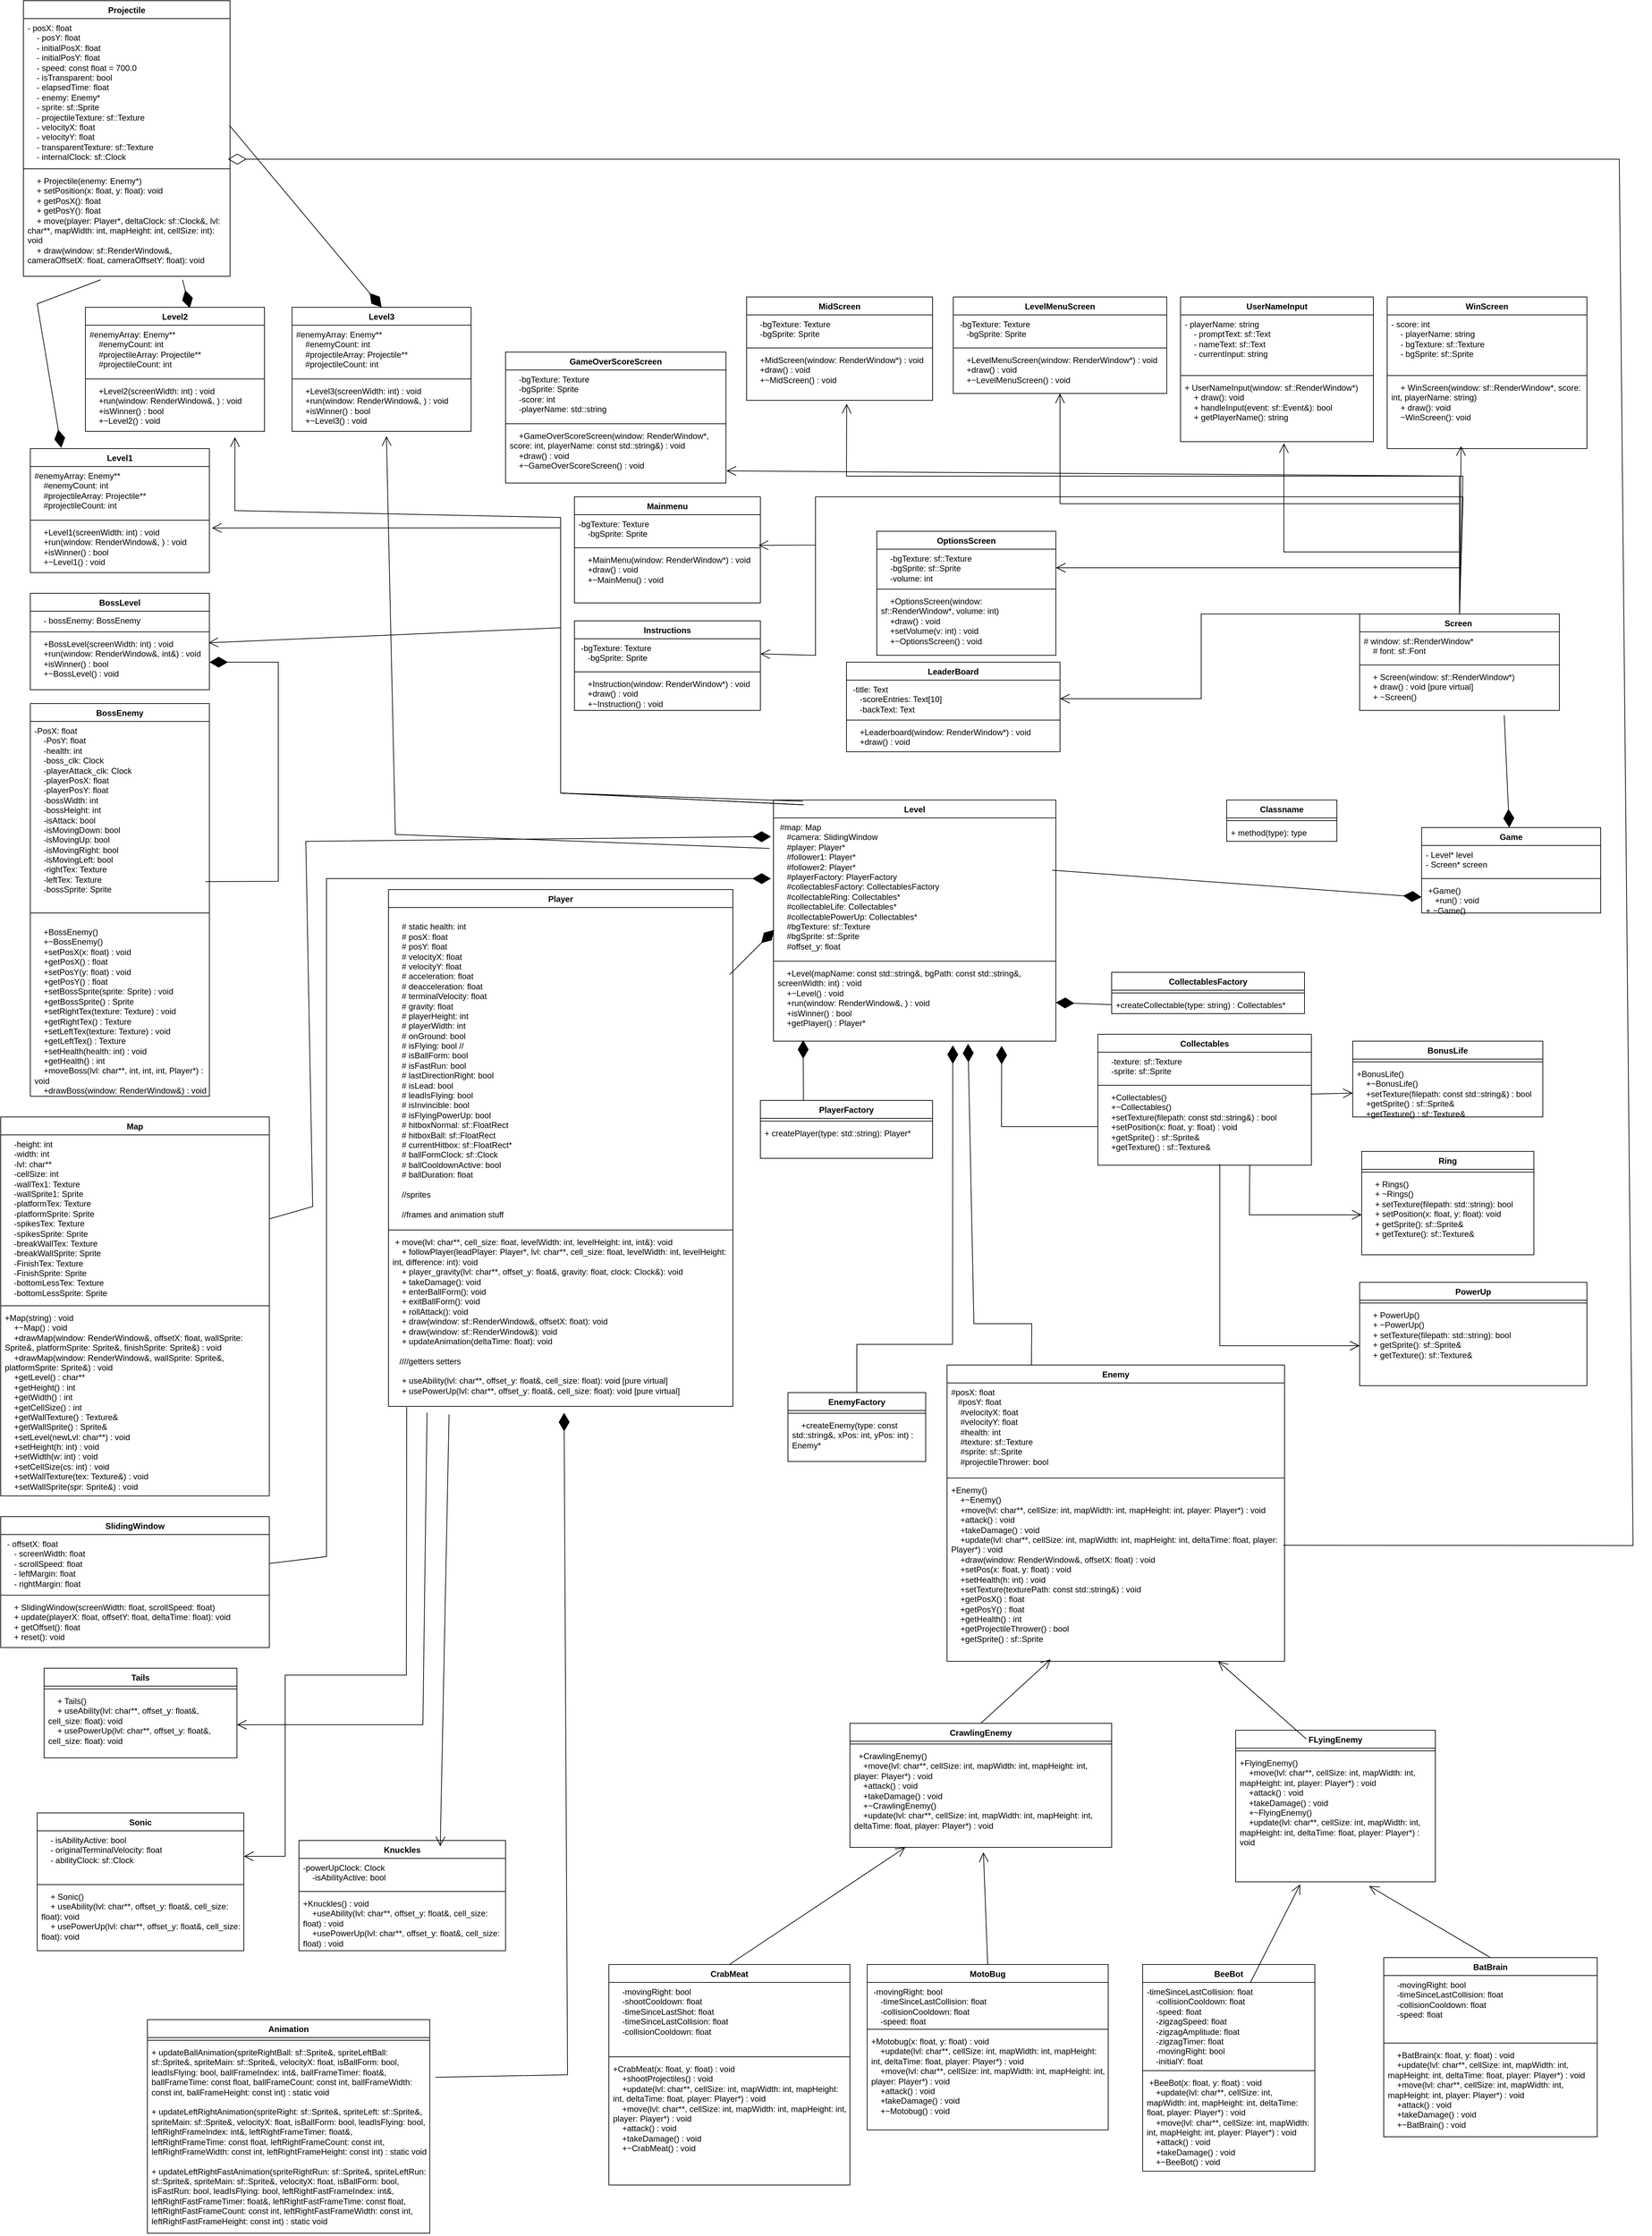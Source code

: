<mxfile version="26.2.14">
  <diagram name="Page-1" id="1OLNDOfv47y8RsjYFl50">
    <mxGraphModel dx="-1561" dy="2171" grid="1" gridSize="10" guides="1" tooltips="1" connect="1" arrows="1" fold="1" page="1" pageScale="1" pageWidth="827" pageHeight="1169" math="0" shadow="0">
      <root>
        <mxCell id="0" />
        <mxCell id="1" parent="0" />
        <mxCell id="QuookxrwxB5gQYorjzpM-4" value="Player" style="swimlane;fontStyle=1;align=center;verticalAlign=top;childLayout=stackLayout;horizontal=1;startSize=26;horizontalStack=0;resizeParent=1;resizeParentMax=0;resizeLast=0;collapsible=1;marginBottom=0;whiteSpace=wrap;html=1;" vertex="1" parent="1">
          <mxGeometry x="3923" y="220" width="500" height="750" as="geometry" />
        </mxCell>
        <mxCell id="QuookxrwxB5gQYorjzpM-5" value="&lt;div&gt;&lt;br&gt;&lt;/div&gt;&lt;div&gt;&amp;nbsp; &amp;nbsp; # static health: int&lt;/div&gt;&lt;div&gt;&amp;nbsp; &amp;nbsp; # posX: float&lt;/div&gt;&lt;div&gt;&amp;nbsp; &amp;nbsp; # posY: float&lt;/div&gt;&lt;div&gt;&amp;nbsp; &amp;nbsp; # velocityX: float&lt;/div&gt;&lt;div&gt;&amp;nbsp; &amp;nbsp; # velocityY: float&lt;/div&gt;&lt;div&gt;&amp;nbsp; &amp;nbsp; # acceleration: float&lt;/div&gt;&lt;div&gt;&amp;nbsp; &amp;nbsp; # deacceleration: float&lt;/div&gt;&lt;div&gt;&amp;nbsp; &amp;nbsp; # terminalVelocity: float&lt;/div&gt;&lt;div&gt;&amp;nbsp; &amp;nbsp; # gravity: float&lt;/div&gt;&lt;div&gt;&amp;nbsp; &amp;nbsp; # playerHeight: int&lt;/div&gt;&lt;div&gt;&amp;nbsp; &amp;nbsp; # playerWidth: int&lt;/div&gt;&lt;div&gt;&amp;nbsp; &amp;nbsp; # onGround: bool&lt;/div&gt;&lt;div&gt;&amp;nbsp; &amp;nbsp; # isFlying: bool //&lt;/div&gt;&lt;div&gt;&amp;nbsp; &amp;nbsp; # isBallForm: bool&lt;/div&gt;&lt;div&gt;&amp;nbsp; &amp;nbsp; # isFastRun: bool&lt;/div&gt;&lt;div&gt;&amp;nbsp; &amp;nbsp; # lastDirectionRight: bool&lt;/div&gt;&lt;div&gt;&amp;nbsp; &amp;nbsp; # isLead: bool&lt;/div&gt;&lt;div&gt;&amp;nbsp; &amp;nbsp; # leadIsFlying: bool&lt;/div&gt;&lt;div&gt;&amp;nbsp; &amp;nbsp; # isInvincible: bool&lt;/div&gt;&lt;div&gt;&amp;nbsp; &amp;nbsp; # isFlyingPowerUp: bool&lt;/div&gt;&lt;div&gt;&amp;nbsp; &amp;nbsp; # hitboxNormal: sf::FloatRect&lt;/div&gt;&lt;div&gt;&amp;nbsp; &amp;nbsp; # hitboxBall: sf::FloatRect&lt;/div&gt;&lt;div&gt;&amp;nbsp; &amp;nbsp; # currentHitbox: sf::FloatRect*&lt;/div&gt;&lt;div&gt;&amp;nbsp; &amp;nbsp; # ballFormClock: sf::Clock&lt;/div&gt;&lt;div&gt;&amp;nbsp; &amp;nbsp; # ballCooldownActive: bool&lt;/div&gt;&lt;div&gt;&amp;nbsp; &amp;nbsp; # ballDuration: float&lt;/div&gt;&lt;div&gt;&lt;br&gt;&lt;/div&gt;&lt;div&gt;&amp;nbsp; &amp;nbsp; //sprites&lt;/div&gt;&lt;div&gt;&lt;br&gt;&lt;/div&gt;&lt;div&gt;&amp;nbsp; &amp;nbsp; //frames and animation stuff&lt;br&gt;&lt;/div&gt;" style="text;strokeColor=none;fillColor=none;align=left;verticalAlign=top;spacingLeft=4;spacingRight=4;overflow=hidden;rotatable=0;points=[[0,0.5],[1,0.5]];portConstraint=eastwest;whiteSpace=wrap;html=1;" vertex="1" parent="QuookxrwxB5gQYorjzpM-4">
          <mxGeometry y="26" width="500" height="464" as="geometry" />
        </mxCell>
        <mxCell id="QuookxrwxB5gQYorjzpM-6" value="" style="line;strokeWidth=1;fillColor=none;align=left;verticalAlign=middle;spacingTop=-1;spacingLeft=3;spacingRight=3;rotatable=0;labelPosition=right;points=[];portConstraint=eastwest;strokeColor=inherit;" vertex="1" parent="QuookxrwxB5gQYorjzpM-4">
          <mxGeometry y="490" width="500" height="8" as="geometry" />
        </mxCell>
        <mxCell id="QuookxrwxB5gQYorjzpM-7" value="&lt;div&gt;&amp;nbsp;+ move(lvl: char**, cell_size: float, levelWidth: int, levelHeight: int, int&amp;amp;): void&lt;/div&gt;&lt;div&gt;&amp;nbsp; &amp;nbsp; + followPlayer(leadPlayer: Player*, lvl: char**, cell_size: float, levelWidth: int, levelHeight: int, difference: int): void&lt;/div&gt;&lt;div&gt;&amp;nbsp; &amp;nbsp; + player_gravity(lvl: char**, offset_y: float&amp;amp;, gravity: float, clock: Clock&amp;amp;): void&lt;/div&gt;&lt;div&gt;&amp;nbsp; &amp;nbsp; + takeDamage(): void&lt;/div&gt;&lt;div&gt;&amp;nbsp; &amp;nbsp; + enterBallForm(): void&lt;/div&gt;&lt;div&gt;&amp;nbsp; &amp;nbsp; + exitBallForm(): void&lt;/div&gt;&lt;div&gt;&amp;nbsp; &amp;nbsp; + rollAttack(): void&lt;/div&gt;&lt;div&gt;&amp;nbsp; &amp;nbsp; + draw(window: sf::RenderWindow&amp;amp;, offsetX: float): void&lt;/div&gt;&lt;div&gt;&amp;nbsp; &amp;nbsp; + draw(window: sf::RenderWindow&amp;amp;): void&lt;/div&gt;&lt;div&gt;&amp;nbsp; &amp;nbsp; + updateAnimation(deltaTime: float): void&lt;/div&gt;&lt;div&gt;&lt;br&gt;&lt;/div&gt;&lt;div&gt;&amp;nbsp; &amp;nbsp;////getters setters&lt;/div&gt;&lt;div&gt;&lt;br&gt;&lt;/div&gt;&lt;div&gt;&amp;nbsp; &amp;nbsp; + useAbility(lvl: char**, offset_y: float&amp;amp;, cell_size: float): void [pure virtual]&lt;/div&gt;&lt;div&gt;&amp;nbsp; &amp;nbsp; + usePowerUp(lvl: char**, offset_y: float&amp;amp;, cell_size: float): void [pure virtual]&lt;/div&gt;" style="text;strokeColor=none;fillColor=none;align=left;verticalAlign=top;spacingLeft=4;spacingRight=4;overflow=hidden;rotatable=0;points=[[0,0.5],[1,0.5]];portConstraint=eastwest;whiteSpace=wrap;html=1;" vertex="1" parent="QuookxrwxB5gQYorjzpM-4">
          <mxGeometry y="498" width="500" height="252" as="geometry" />
        </mxCell>
        <mxCell id="QuookxrwxB5gQYorjzpM-15" value="Mainmenu" style="swimlane;fontStyle=1;align=center;verticalAlign=top;childLayout=stackLayout;horizontal=1;startSize=26;horizontalStack=0;resizeParent=1;resizeParentMax=0;resizeLast=0;collapsible=1;marginBottom=0;whiteSpace=wrap;html=1;" vertex="1" parent="1">
          <mxGeometry x="4193" y="-350" width="270" height="154" as="geometry" />
        </mxCell>
        <mxCell id="QuookxrwxB5gQYorjzpM-275" value="&lt;div&gt;-bgTexture: Texture&lt;/div&gt;&lt;div&gt;&amp;nbsp; &amp;nbsp; -bgSprite: Sprite&lt;/div&gt;" style="text;strokeColor=none;fillColor=none;align=left;verticalAlign=top;spacingLeft=4;spacingRight=4;overflow=hidden;rotatable=0;points=[[0,0.5],[1,0.5]];portConstraint=eastwest;whiteSpace=wrap;html=1;" vertex="1" parent="QuookxrwxB5gQYorjzpM-15">
          <mxGeometry y="26" width="270" height="44" as="geometry" />
        </mxCell>
        <mxCell id="QuookxrwxB5gQYorjzpM-16" value="" style="line;strokeWidth=1;fillColor=none;align=left;verticalAlign=middle;spacingTop=-1;spacingLeft=3;spacingRight=3;rotatable=0;labelPosition=right;points=[];portConstraint=eastwest;strokeColor=inherit;" vertex="1" parent="QuookxrwxB5gQYorjzpM-15">
          <mxGeometry y="70" width="270" height="8" as="geometry" />
        </mxCell>
        <mxCell id="QuookxrwxB5gQYorjzpM-17" value="&lt;div&gt;&amp;nbsp; &amp;nbsp; +MainMenu(window: RenderWindow*) : void&lt;/div&gt;&lt;div&gt;&amp;nbsp; &amp;nbsp; +draw() : void&lt;/div&gt;&lt;div&gt;&amp;nbsp; &amp;nbsp; +~MainMenu() : void&lt;/div&gt;" style="text;strokeColor=none;fillColor=none;align=left;verticalAlign=top;spacingLeft=4;spacingRight=4;overflow=hidden;rotatable=0;points=[[0,0.5],[1,0.5]];portConstraint=eastwest;whiteSpace=wrap;html=1;" vertex="1" parent="QuookxrwxB5gQYorjzpM-15">
          <mxGeometry y="78" width="270" height="76" as="geometry" />
        </mxCell>
        <mxCell id="QuookxrwxB5gQYorjzpM-21" value="BossLevel" style="swimlane;fontStyle=1;align=center;verticalAlign=top;childLayout=stackLayout;horizontal=1;startSize=26;horizontalStack=0;resizeParent=1;resizeParentMax=0;resizeLast=0;collapsible=1;marginBottom=0;whiteSpace=wrap;html=1;" vertex="1" parent="1">
          <mxGeometry x="3403" y="-210" width="260" height="140" as="geometry" />
        </mxCell>
        <mxCell id="QuookxrwxB5gQYorjzpM-205" value="&amp;nbsp; &amp;nbsp; - bossEnemy: BossEnemy" style="text;strokeColor=none;fillColor=none;align=left;verticalAlign=top;spacingLeft=4;spacingRight=4;overflow=hidden;rotatable=0;points=[[0,0.5],[1,0.5]];portConstraint=eastwest;whiteSpace=wrap;html=1;" vertex="1" parent="QuookxrwxB5gQYorjzpM-21">
          <mxGeometry y="26" width="260" height="26" as="geometry" />
        </mxCell>
        <mxCell id="QuookxrwxB5gQYorjzpM-22" value="" style="line;strokeWidth=1;fillColor=none;align=left;verticalAlign=middle;spacingTop=-1;spacingLeft=3;spacingRight=3;rotatable=0;labelPosition=right;points=[];portConstraint=eastwest;strokeColor=inherit;" vertex="1" parent="QuookxrwxB5gQYorjzpM-21">
          <mxGeometry y="52" width="260" height="8" as="geometry" />
        </mxCell>
        <mxCell id="QuookxrwxB5gQYorjzpM-23" value="&lt;div&gt;&amp;nbsp; &amp;nbsp; +BossLevel(screenWidth: int) : void&lt;/div&gt;&lt;div&gt;&amp;nbsp; &amp;nbsp; +run(window: RenderWindow&amp;amp;, int&amp;amp;) : void&lt;/div&gt;&lt;div&gt;&amp;nbsp; &amp;nbsp; +isWinner() : bool&lt;/div&gt;&lt;div&gt;&amp;nbsp; &amp;nbsp; +~BossLevel() : void&lt;/div&gt;" style="text;strokeColor=none;fillColor=none;align=left;verticalAlign=top;spacingLeft=4;spacingRight=4;overflow=hidden;rotatable=0;points=[[0,0.5],[1,0.5]];portConstraint=eastwest;whiteSpace=wrap;html=1;" vertex="1" parent="QuookxrwxB5gQYorjzpM-21">
          <mxGeometry y="60" width="260" height="80" as="geometry" />
        </mxCell>
        <mxCell id="QuookxrwxB5gQYorjzpM-24" value="Game" style="swimlane;fontStyle=1;align=center;verticalAlign=top;childLayout=stackLayout;horizontal=1;startSize=26;horizontalStack=0;resizeParent=1;resizeParentMax=0;resizeLast=0;collapsible=1;marginBottom=0;whiteSpace=wrap;html=1;" vertex="1" parent="1">
          <mxGeometry x="5423" y="130" width="260" height="124" as="geometry" />
        </mxCell>
        <mxCell id="QuookxrwxB5gQYorjzpM-400" value="- Level* level&lt;div&gt;- Screen* screen&amp;nbsp;&lt;/div&gt;" style="text;strokeColor=none;fillColor=none;align=left;verticalAlign=top;spacingLeft=4;spacingRight=4;overflow=hidden;rotatable=0;points=[[0,0.5],[1,0.5]];portConstraint=eastwest;whiteSpace=wrap;html=1;" vertex="1" parent="QuookxrwxB5gQYorjzpM-24">
          <mxGeometry y="26" width="260" height="44" as="geometry" />
        </mxCell>
        <mxCell id="QuookxrwxB5gQYorjzpM-26" value="" style="line;strokeWidth=1;fillColor=none;align=left;verticalAlign=middle;spacingTop=-1;spacingLeft=3;spacingRight=3;rotatable=0;labelPosition=right;points=[];portConstraint=eastwest;strokeColor=inherit;" vertex="1" parent="QuookxrwxB5gQYorjzpM-24">
          <mxGeometry y="70" width="260" height="8" as="geometry" />
        </mxCell>
        <mxCell id="QuookxrwxB5gQYorjzpM-27" value="&lt;div&gt;&amp;nbsp;+Game()&amp;nbsp;&lt;/div&gt;&lt;div&gt;&amp;nbsp; &amp;nbsp; +run() : void&lt;/div&gt;&lt;div&gt;+ ~Game()&lt;/div&gt;" style="text;strokeColor=none;fillColor=none;align=left;verticalAlign=top;spacingLeft=4;spacingRight=4;overflow=hidden;rotatable=0;points=[[0,0.5],[1,0.5]];portConstraint=eastwest;whiteSpace=wrap;html=1;" vertex="1" parent="QuookxrwxB5gQYorjzpM-24">
          <mxGeometry y="78" width="260" height="46" as="geometry" />
        </mxCell>
        <mxCell id="QuookxrwxB5gQYorjzpM-28" value="Map" style="swimlane;fontStyle=1;align=center;verticalAlign=top;childLayout=stackLayout;horizontal=1;startSize=26;horizontalStack=0;resizeParent=1;resizeParentMax=0;resizeLast=0;collapsible=1;marginBottom=0;whiteSpace=wrap;html=1;" vertex="1" parent="1">
          <mxGeometry x="3360" y="550" width="390" height="550" as="geometry" />
        </mxCell>
        <mxCell id="QuookxrwxB5gQYorjzpM-29" value="&lt;div&gt;&lt;div&gt;&amp;nbsp; &amp;nbsp; -height: int&lt;/div&gt;&lt;div&gt;&amp;nbsp; &amp;nbsp; -width: int&lt;/div&gt;&lt;div&gt;&amp;nbsp; &amp;nbsp; -lvl: char**&lt;/div&gt;&lt;div&gt;&amp;nbsp; &amp;nbsp; -cellSize: int&lt;/div&gt;&lt;div&gt;&amp;nbsp; &amp;nbsp; -wallTex1: Texture&lt;/div&gt;&lt;div&gt;&amp;nbsp; &amp;nbsp; -wallSprite1: Sprite&lt;/div&gt;&lt;div&gt;&amp;nbsp; &amp;nbsp; -platformTex: Texture&lt;/div&gt;&lt;div&gt;&amp;nbsp; &amp;nbsp; -platformSprite: Sprite&lt;/div&gt;&lt;div&gt;&amp;nbsp; &amp;nbsp; -spikesTex: Texture&lt;/div&gt;&lt;div&gt;&amp;nbsp; &amp;nbsp; -spikesSprite: Sprite&lt;/div&gt;&lt;div&gt;&amp;nbsp; &amp;nbsp; -breakWallTex: Texture&lt;/div&gt;&lt;div&gt;&amp;nbsp; &amp;nbsp; -breakWallSprite: Sprite&lt;/div&gt;&lt;div&gt;&amp;nbsp; &amp;nbsp; -FinishTex: Texture&lt;/div&gt;&lt;div&gt;&amp;nbsp; &amp;nbsp; -FinishSprite: Sprite&lt;/div&gt;&lt;div&gt;&amp;nbsp; &amp;nbsp; -bottomLessTex: Texture&lt;/div&gt;&lt;div&gt;&amp;nbsp; &amp;nbsp; -bottomLessSprite: Sprite&lt;/div&gt;&lt;/div&gt;&lt;div&gt;&lt;br&gt;&lt;/div&gt;" style="text;strokeColor=none;fillColor=none;align=left;verticalAlign=top;spacingLeft=4;spacingRight=4;overflow=hidden;rotatable=0;points=[[0,0.5],[1,0.5]];portConstraint=eastwest;whiteSpace=wrap;html=1;" vertex="1" parent="QuookxrwxB5gQYorjzpM-28">
          <mxGeometry y="26" width="390" height="244" as="geometry" />
        </mxCell>
        <mxCell id="QuookxrwxB5gQYorjzpM-30" value="" style="line;strokeWidth=1;fillColor=none;align=left;verticalAlign=middle;spacingTop=-1;spacingLeft=3;spacingRight=3;rotatable=0;labelPosition=right;points=[];portConstraint=eastwest;strokeColor=inherit;" vertex="1" parent="QuookxrwxB5gQYorjzpM-28">
          <mxGeometry y="270" width="390" height="8" as="geometry" />
        </mxCell>
        <mxCell id="QuookxrwxB5gQYorjzpM-31" value="&lt;div&gt;+Map(string) : void&lt;/div&gt;&lt;div&gt;&amp;nbsp; &amp;nbsp; +~Map() : void&lt;/div&gt;&lt;div&gt;&amp;nbsp; &amp;nbsp; +drawMap(window: RenderWindow&amp;amp;, offsetX: float, wallSprite: Sprite&amp;amp;, platformSprite: Sprite&amp;amp;, finishSprite: Sprite&amp;amp;) : void&lt;/div&gt;&lt;div&gt;&amp;nbsp; &amp;nbsp; +drawMap(window: RenderWindow&amp;amp;, wallSprite: Sprite&amp;amp;, platformSprite: Sprite&amp;amp;) : void&lt;/div&gt;&lt;div&gt;&amp;nbsp; &amp;nbsp; +getLevel() : char**&lt;/div&gt;&lt;div&gt;&amp;nbsp; &amp;nbsp; +getHeight() : int&lt;/div&gt;&lt;div&gt;&amp;nbsp; &amp;nbsp; +getWidth() : int&lt;/div&gt;&lt;div&gt;&amp;nbsp; &amp;nbsp; +getCellSize() : int&lt;/div&gt;&lt;div&gt;&amp;nbsp; &amp;nbsp; +getWallTexture() : Texture&amp;amp;&lt;/div&gt;&lt;div&gt;&amp;nbsp; &amp;nbsp; +getWallSprite() : Sprite&amp;amp;&lt;/div&gt;&lt;div&gt;&amp;nbsp; &amp;nbsp; +setLevel(newLvl: char**) : void&lt;/div&gt;&lt;div&gt;&amp;nbsp; &amp;nbsp; +setHeight(h: int) : void&lt;/div&gt;&lt;div&gt;&amp;nbsp; &amp;nbsp; +setWidth(w: int) : void&lt;/div&gt;&lt;div&gt;&amp;nbsp; &amp;nbsp; +setCellSize(cs: int) : void&lt;/div&gt;&lt;div&gt;&amp;nbsp; &amp;nbsp; +setWallTexture(tex: Texture&amp;amp;) : void&lt;/div&gt;&lt;div&gt;&amp;nbsp; &amp;nbsp; +setWallSprite(spr: Sprite&amp;amp;) : void&lt;/div&gt;" style="text;strokeColor=none;fillColor=none;align=left;verticalAlign=top;spacingLeft=4;spacingRight=4;overflow=hidden;rotatable=0;points=[[0,0.5],[1,0.5]];portConstraint=eastwest;whiteSpace=wrap;html=1;" vertex="1" parent="QuookxrwxB5gQYorjzpM-28">
          <mxGeometry y="278" width="390" height="272" as="geometry" />
        </mxCell>
        <mxCell id="QuookxrwxB5gQYorjzpM-32" value="Level" style="swimlane;fontStyle=1;align=center;verticalAlign=top;childLayout=stackLayout;horizontal=1;startSize=26;horizontalStack=0;resizeParent=1;resizeParentMax=0;resizeLast=0;collapsible=1;marginBottom=0;whiteSpace=wrap;html=1;" vertex="1" parent="1">
          <mxGeometry x="4482" y="90" width="410" height="350" as="geometry" />
        </mxCell>
        <mxCell id="QuookxrwxB5gQYorjzpM-33" value="&lt;div&gt;&lt;div&gt;&amp;nbsp;#map: Map&lt;/div&gt;&lt;div&gt;&amp;nbsp; &amp;nbsp; #camera: SlidingWindow&lt;/div&gt;&lt;div&gt;&amp;nbsp; &amp;nbsp; #player: Player*&lt;/div&gt;&lt;div&gt;&amp;nbsp; &amp;nbsp; #follower1: Player*&lt;/div&gt;&lt;div&gt;&amp;nbsp; &amp;nbsp; #follower2: Player*&lt;/div&gt;&lt;div&gt;&amp;nbsp; &amp;nbsp; #playerFactory: PlayerFactory&lt;/div&gt;&lt;div&gt;&amp;nbsp; &amp;nbsp; #collectablesFactory: CollectablesFactory&lt;/div&gt;&lt;div&gt;&amp;nbsp; &amp;nbsp; #collectableRing: Collectables*&lt;/div&gt;&lt;div&gt;&amp;nbsp; &amp;nbsp; #collectableLife: Collectables*&lt;/div&gt;&lt;div&gt;&amp;nbsp; &amp;nbsp; #collectablePowerUp: Collectables*&lt;/div&gt;&lt;div&gt;&amp;nbsp; &amp;nbsp; #bgTexture: sf::Texture&lt;/div&gt;&lt;div&gt;&amp;nbsp; &amp;nbsp; #bgSprite: sf::Sprite&lt;/div&gt;&lt;div&gt;&amp;nbsp; &amp;nbsp; #offset_y: float&lt;/div&gt;&lt;/div&gt;&lt;div&gt;&lt;br&gt;&lt;/div&gt;" style="text;strokeColor=none;fillColor=none;align=left;verticalAlign=top;spacingLeft=4;spacingRight=4;overflow=hidden;rotatable=0;points=[[0,0.5],[1,0.5]];portConstraint=eastwest;whiteSpace=wrap;html=1;" vertex="1" parent="QuookxrwxB5gQYorjzpM-32">
          <mxGeometry y="26" width="410" height="204" as="geometry" />
        </mxCell>
        <mxCell id="QuookxrwxB5gQYorjzpM-34" value="" style="line;strokeWidth=1;fillColor=none;align=left;verticalAlign=middle;spacingTop=-1;spacingLeft=3;spacingRight=3;rotatable=0;labelPosition=right;points=[];portConstraint=eastwest;strokeColor=inherit;" vertex="1" parent="QuookxrwxB5gQYorjzpM-32">
          <mxGeometry y="230" width="410" height="8" as="geometry" />
        </mxCell>
        <mxCell id="QuookxrwxB5gQYorjzpM-35" value="&lt;div&gt;&amp;nbsp; &amp;nbsp; +Level(mapName: const std::string&amp;amp;, bgPath: const std::string&amp;amp;, screenWidth: int) : void&lt;/div&gt;&lt;div&gt;&amp;nbsp; &amp;nbsp; +~Level() : void&lt;/div&gt;&lt;div&gt;&amp;nbsp; &amp;nbsp; +run(window: RenderWindow&amp;amp;, ) : void&lt;/div&gt;&lt;div&gt;&amp;nbsp; &amp;nbsp; +isWinner() : bool&lt;/div&gt;&lt;div&gt;&amp;nbsp; &amp;nbsp; +getPlayer() : Player*&lt;/div&gt;" style="text;strokeColor=none;fillColor=none;align=left;verticalAlign=top;spacingLeft=4;spacingRight=4;overflow=hidden;rotatable=0;points=[[0,0.5],[1,0.5]];portConstraint=eastwest;whiteSpace=wrap;html=1;" vertex="1" parent="QuookxrwxB5gQYorjzpM-32">
          <mxGeometry y="238" width="410" height="112" as="geometry" />
        </mxCell>
        <mxCell id="QuookxrwxB5gQYorjzpM-36" value="Screen&amp;nbsp;" style="swimlane;fontStyle=1;align=center;verticalAlign=top;childLayout=stackLayout;horizontal=1;startSize=26;horizontalStack=0;resizeParent=1;resizeParentMax=0;resizeLast=0;collapsible=1;marginBottom=0;whiteSpace=wrap;html=1;" vertex="1" parent="1">
          <mxGeometry x="5333" y="-180" width="290" height="140" as="geometry" />
        </mxCell>
        <mxCell id="QuookxrwxB5gQYorjzpM-37" value="&lt;div&gt;# window: sf::RenderWindow*&lt;/div&gt;&lt;div&gt;&amp;nbsp; &amp;nbsp; # font: sf::Font&lt;/div&gt;" style="text;strokeColor=none;fillColor=none;align=left;verticalAlign=top;spacingLeft=4;spacingRight=4;overflow=hidden;rotatable=0;points=[[0,0.5],[1,0.5]];portConstraint=eastwest;whiteSpace=wrap;html=1;" vertex="1" parent="QuookxrwxB5gQYorjzpM-36">
          <mxGeometry y="26" width="290" height="44" as="geometry" />
        </mxCell>
        <mxCell id="QuookxrwxB5gQYorjzpM-38" value="" style="line;strokeWidth=1;fillColor=none;align=left;verticalAlign=middle;spacingTop=-1;spacingLeft=3;spacingRight=3;rotatable=0;labelPosition=right;points=[];portConstraint=eastwest;strokeColor=inherit;" vertex="1" parent="QuookxrwxB5gQYorjzpM-36">
          <mxGeometry y="70" width="290" height="8" as="geometry" />
        </mxCell>
        <mxCell id="QuookxrwxB5gQYorjzpM-39" value="&lt;div&gt;&amp;nbsp; &amp;nbsp; + Screen(window: sf::RenderWindow*)&lt;/div&gt;&lt;div&gt;&amp;nbsp; &amp;nbsp; + draw() : void [pure virtual]&lt;/div&gt;&lt;div&gt;&amp;nbsp; &amp;nbsp; + ~Screen()&lt;/div&gt;" style="text;strokeColor=none;fillColor=none;align=left;verticalAlign=top;spacingLeft=4;spacingRight=4;overflow=hidden;rotatable=0;points=[[0,0.5],[1,0.5]];portConstraint=eastwest;whiteSpace=wrap;html=1;" vertex="1" parent="QuookxrwxB5gQYorjzpM-36">
          <mxGeometry y="78" width="290" height="62" as="geometry" />
        </mxCell>
        <mxCell id="QuookxrwxB5gQYorjzpM-44" value="Instructions" style="swimlane;fontStyle=1;align=center;verticalAlign=top;childLayout=stackLayout;horizontal=1;startSize=26;horizontalStack=0;resizeParent=1;resizeParentMax=0;resizeLast=0;collapsible=1;marginBottom=0;whiteSpace=wrap;html=1;" vertex="1" parent="1">
          <mxGeometry x="4193" y="-170" width="270" height="130" as="geometry" />
        </mxCell>
        <mxCell id="QuookxrwxB5gQYorjzpM-231" value="&lt;div&gt;&amp;nbsp;-bgTexture: Texture&lt;/div&gt;&lt;div&gt;&amp;nbsp; &amp;nbsp; -bgSprite: Sprite&lt;/div&gt;" style="text;strokeColor=none;fillColor=none;align=left;verticalAlign=top;spacingLeft=4;spacingRight=4;overflow=hidden;rotatable=0;points=[[0,0.5],[1,0.5]];portConstraint=eastwest;whiteSpace=wrap;html=1;" vertex="1" parent="QuookxrwxB5gQYorjzpM-44">
          <mxGeometry y="26" width="270" height="44" as="geometry" />
        </mxCell>
        <mxCell id="QuookxrwxB5gQYorjzpM-45" value="" style="line;strokeWidth=1;fillColor=none;align=left;verticalAlign=middle;spacingTop=-1;spacingLeft=3;spacingRight=3;rotatable=0;labelPosition=right;points=[];portConstraint=eastwest;strokeColor=inherit;" vertex="1" parent="QuookxrwxB5gQYorjzpM-44">
          <mxGeometry y="70" width="270" height="8" as="geometry" />
        </mxCell>
        <mxCell id="QuookxrwxB5gQYorjzpM-46" value="&lt;div&gt;&amp;nbsp; &amp;nbsp; +Instruction(window: RenderWindow*) : void&lt;/div&gt;&lt;div&gt;&amp;nbsp; &amp;nbsp; +draw() : void&lt;/div&gt;&lt;div&gt;&amp;nbsp; &amp;nbsp; +~Instruction() : void&lt;/div&gt;" style="text;strokeColor=none;fillColor=none;align=left;verticalAlign=top;spacingLeft=4;spacingRight=4;overflow=hidden;rotatable=0;points=[[0,0.5],[1,0.5]];portConstraint=eastwest;whiteSpace=wrap;html=1;" vertex="1" parent="QuookxrwxB5gQYorjzpM-44">
          <mxGeometry y="78" width="270" height="52" as="geometry" />
        </mxCell>
        <mxCell id="QuookxrwxB5gQYorjzpM-50" value="LeaderBoard" style="swimlane;fontStyle=1;align=center;verticalAlign=top;childLayout=stackLayout;horizontal=1;startSize=26;horizontalStack=0;resizeParent=1;resizeParentMax=0;resizeLast=0;collapsible=1;marginBottom=0;whiteSpace=wrap;html=1;" vertex="1" parent="1">
          <mxGeometry x="4588" y="-110" width="310" height="130" as="geometry" />
        </mxCell>
        <mxCell id="QuookxrwxB5gQYorjzpM-51" value="&lt;div&gt;&amp;nbsp;-title: Text&lt;/div&gt;&lt;div&gt;&amp;nbsp; &amp;nbsp; -scoreEntries: Text[10]&lt;/div&gt;&lt;div&gt;&amp;nbsp; &amp;nbsp; -backText: Text&lt;/div&gt;" style="text;strokeColor=none;fillColor=none;align=left;verticalAlign=top;spacingLeft=4;spacingRight=4;overflow=hidden;rotatable=0;points=[[0,0.5],[1,0.5]];portConstraint=eastwest;whiteSpace=wrap;html=1;" vertex="1" parent="QuookxrwxB5gQYorjzpM-50">
          <mxGeometry y="26" width="310" height="54" as="geometry" />
        </mxCell>
        <mxCell id="QuookxrwxB5gQYorjzpM-52" value="" style="line;strokeWidth=1;fillColor=none;align=left;verticalAlign=middle;spacingTop=-1;spacingLeft=3;spacingRight=3;rotatable=0;labelPosition=right;points=[];portConstraint=eastwest;strokeColor=inherit;" vertex="1" parent="QuookxrwxB5gQYorjzpM-50">
          <mxGeometry y="80" width="310" height="8" as="geometry" />
        </mxCell>
        <mxCell id="QuookxrwxB5gQYorjzpM-53" value="&lt;div&gt;&amp;nbsp; &amp;nbsp; +Leaderboard(window: RenderWindow*) : void&lt;/div&gt;&lt;div&gt;&amp;nbsp; &amp;nbsp; +draw() : void&lt;/div&gt;" style="text;strokeColor=none;fillColor=none;align=left;verticalAlign=top;spacingLeft=4;spacingRight=4;overflow=hidden;rotatable=0;points=[[0,0.5],[1,0.5]];portConstraint=eastwest;whiteSpace=wrap;html=1;" vertex="1" parent="QuookxrwxB5gQYorjzpM-50">
          <mxGeometry y="88" width="310" height="42" as="geometry" />
        </mxCell>
        <mxCell id="QuookxrwxB5gQYorjzpM-58" value="Collectables" style="swimlane;fontStyle=1;align=center;verticalAlign=top;childLayout=stackLayout;horizontal=1;startSize=26;horizontalStack=0;resizeParent=1;resizeParentMax=0;resizeLast=0;collapsible=1;marginBottom=0;whiteSpace=wrap;html=1;" vertex="1" parent="1">
          <mxGeometry x="4953" y="430" width="310" height="190" as="geometry" />
        </mxCell>
        <mxCell id="QuookxrwxB5gQYorjzpM-59" value="&lt;div&gt;&lt;div&gt;&amp;nbsp; &amp;nbsp; -texture: sf::Texture&lt;/div&gt;&lt;div&gt;&amp;nbsp; &amp;nbsp; -sprite: sf::Sprite&lt;/div&gt;&lt;/div&gt;" style="text;strokeColor=none;fillColor=none;align=left;verticalAlign=top;spacingLeft=4;spacingRight=4;overflow=hidden;rotatable=0;points=[[0,0.5],[1,0.5]];portConstraint=eastwest;whiteSpace=wrap;html=1;" vertex="1" parent="QuookxrwxB5gQYorjzpM-58">
          <mxGeometry y="26" width="310" height="44" as="geometry" />
        </mxCell>
        <mxCell id="QuookxrwxB5gQYorjzpM-60" value="" style="line;strokeWidth=1;fillColor=none;align=left;verticalAlign=middle;spacingTop=-1;spacingLeft=3;spacingRight=3;rotatable=0;labelPosition=right;points=[];portConstraint=eastwest;strokeColor=inherit;" vertex="1" parent="QuookxrwxB5gQYorjzpM-58">
          <mxGeometry y="70" width="310" height="8" as="geometry" />
        </mxCell>
        <mxCell id="QuookxrwxB5gQYorjzpM-61" value="&lt;div&gt;&amp;nbsp; &amp;nbsp; +Collectables()&amp;nbsp;&lt;/div&gt;&lt;div&gt;&amp;nbsp; &amp;nbsp; +~Collectables()&amp;nbsp;&lt;/div&gt;&lt;div&gt;&amp;nbsp; &amp;nbsp; +setTexture(filepath: const std::string&amp;amp;) : bool&lt;/div&gt;&lt;div&gt;&amp;nbsp; &amp;nbsp; +setPosition(x: float, y: float) : void&lt;/div&gt;&lt;div&gt;&amp;nbsp; &amp;nbsp; +getSprite() : sf::Sprite&amp;amp;&lt;/div&gt;&lt;div&gt;&amp;nbsp; &amp;nbsp; +getTexture() : sf::Texture&amp;amp;&lt;/div&gt;" style="text;strokeColor=none;fillColor=none;align=left;verticalAlign=top;spacingLeft=4;spacingRight=4;overflow=hidden;rotatable=0;points=[[0,0.5],[1,0.5]];portConstraint=eastwest;whiteSpace=wrap;html=1;" vertex="1" parent="QuookxrwxB5gQYorjzpM-58">
          <mxGeometry y="78" width="310" height="112" as="geometry" />
        </mxCell>
        <mxCell id="QuookxrwxB5gQYorjzpM-66" value="Tails" style="swimlane;fontStyle=1;align=center;verticalAlign=top;childLayout=stackLayout;horizontal=1;startSize=26;horizontalStack=0;resizeParent=1;resizeParentMax=0;resizeLast=0;collapsible=1;marginBottom=0;whiteSpace=wrap;html=1;" vertex="1" parent="1">
          <mxGeometry x="3423" y="1350" width="280" height="130" as="geometry" />
        </mxCell>
        <mxCell id="QuookxrwxB5gQYorjzpM-67" value="" style="line;strokeWidth=1;fillColor=none;align=left;verticalAlign=middle;spacingTop=-1;spacingLeft=3;spacingRight=3;rotatable=0;labelPosition=right;points=[];portConstraint=eastwest;strokeColor=inherit;" vertex="1" parent="QuookxrwxB5gQYorjzpM-66">
          <mxGeometry y="26" width="280" height="8" as="geometry" />
        </mxCell>
        <mxCell id="QuookxrwxB5gQYorjzpM-68" value="&lt;div&gt;&amp;nbsp; &amp;nbsp; + Tails()&lt;/div&gt;&lt;div&gt;&amp;nbsp; &amp;nbsp; + useAbility(lvl: char**, offset_y: float&amp;amp;, cell_size: float): void&lt;/div&gt;&lt;div&gt;&amp;nbsp; &amp;nbsp; + usePowerUp(lvl: char**, offset_y: float&amp;amp;, cell_size: float): void&lt;/div&gt;" style="text;strokeColor=none;fillColor=none;align=left;verticalAlign=top;spacingLeft=4;spacingRight=4;overflow=hidden;rotatable=0;points=[[0,0.5],[1,0.5]];portConstraint=eastwest;whiteSpace=wrap;html=1;" vertex="1" parent="QuookxrwxB5gQYorjzpM-66">
          <mxGeometry y="34" width="280" height="96" as="geometry" />
        </mxCell>
        <mxCell id="QuookxrwxB5gQYorjzpM-69" value="Sonic" style="swimlane;fontStyle=1;align=center;verticalAlign=top;childLayout=stackLayout;horizontal=1;startSize=26;horizontalStack=0;resizeParent=1;resizeParentMax=0;resizeLast=0;collapsible=1;marginBottom=0;whiteSpace=wrap;html=1;" vertex="1" parent="1">
          <mxGeometry x="3413" y="1560" width="300" height="200" as="geometry" />
        </mxCell>
        <mxCell id="QuookxrwxB5gQYorjzpM-283" value="&lt;div&gt;&amp;nbsp; &amp;nbsp; - isAbilityActive: bool&lt;/div&gt;&lt;div&gt;&amp;nbsp; &amp;nbsp; - originalTerminalVelocity: float&lt;/div&gt;&lt;div&gt;&amp;nbsp; &amp;nbsp; - abilityClock: sf::Clock&lt;/div&gt;" style="text;strokeColor=none;fillColor=none;align=left;verticalAlign=top;spacingLeft=4;spacingRight=4;overflow=hidden;rotatable=0;points=[[0,0.5],[1,0.5]];portConstraint=eastwest;whiteSpace=wrap;html=1;" vertex="1" parent="QuookxrwxB5gQYorjzpM-69">
          <mxGeometry y="26" width="300" height="74" as="geometry" />
        </mxCell>
        <mxCell id="QuookxrwxB5gQYorjzpM-70" value="" style="line;strokeWidth=1;fillColor=none;align=left;verticalAlign=middle;spacingTop=-1;spacingLeft=3;spacingRight=3;rotatable=0;labelPosition=right;points=[];portConstraint=eastwest;strokeColor=inherit;" vertex="1" parent="QuookxrwxB5gQYorjzpM-69">
          <mxGeometry y="100" width="300" height="8" as="geometry" />
        </mxCell>
        <mxCell id="QuookxrwxB5gQYorjzpM-71" value="&lt;div&gt;&amp;nbsp; &amp;nbsp; + Sonic()&lt;/div&gt;&lt;div&gt;&amp;nbsp; &amp;nbsp; + useAbility(lvl: char**, offset_y: float&amp;amp;, cell_size: float): void&lt;/div&gt;&lt;div&gt;&amp;nbsp; &amp;nbsp; + usePowerUp(lvl: char**, offset_y: float&amp;amp;, cell_size: float): void&lt;/div&gt;" style="text;strokeColor=none;fillColor=none;align=left;verticalAlign=top;spacingLeft=4;spacingRight=4;overflow=hidden;rotatable=0;points=[[0,0.5],[1,0.5]];portConstraint=eastwest;whiteSpace=wrap;html=1;" vertex="1" parent="QuookxrwxB5gQYorjzpM-69">
          <mxGeometry y="108" width="300" height="92" as="geometry" />
        </mxCell>
        <mxCell id="QuookxrwxB5gQYorjzpM-72" value="Knuckles" style="swimlane;fontStyle=1;align=center;verticalAlign=top;childLayout=stackLayout;horizontal=1;startSize=26;horizontalStack=0;resizeParent=1;resizeParentMax=0;resizeLast=0;collapsible=1;marginBottom=0;whiteSpace=wrap;html=1;" vertex="1" parent="1">
          <mxGeometry x="3793" y="1600" width="300" height="160" as="geometry" />
        </mxCell>
        <mxCell id="QuookxrwxB5gQYorjzpM-235" value="&lt;div&gt;-powerUpClock: Clock&lt;/div&gt;&lt;div&gt;&amp;nbsp; &amp;nbsp; -isAbilityActive: bool&amp;nbsp;&lt;/div&gt;" style="text;strokeColor=none;fillColor=none;align=left;verticalAlign=top;spacingLeft=4;spacingRight=4;overflow=hidden;rotatable=0;points=[[0,0.5],[1,0.5]];portConstraint=eastwest;whiteSpace=wrap;html=1;" vertex="1" parent="QuookxrwxB5gQYorjzpM-72">
          <mxGeometry y="26" width="300" height="44" as="geometry" />
        </mxCell>
        <mxCell id="QuookxrwxB5gQYorjzpM-73" value="" style="line;strokeWidth=1;fillColor=none;align=left;verticalAlign=middle;spacingTop=-1;spacingLeft=3;spacingRight=3;rotatable=0;labelPosition=right;points=[];portConstraint=eastwest;strokeColor=inherit;" vertex="1" parent="QuookxrwxB5gQYorjzpM-72">
          <mxGeometry y="70" width="300" height="8" as="geometry" />
        </mxCell>
        <mxCell id="QuookxrwxB5gQYorjzpM-74" value="&lt;div&gt;+Knuckles() : void&lt;/div&gt;&lt;div&gt;&amp;nbsp; &amp;nbsp; +useAbility(lvl: char**, offset_y: float&amp;amp;, cell_size: float) : void&lt;/div&gt;&lt;div&gt;&amp;nbsp; &amp;nbsp; +usePowerUp(lvl: char**, offset_y: float&amp;amp;, cell_size: float) : void&lt;/div&gt;" style="text;strokeColor=none;fillColor=none;align=left;verticalAlign=top;spacingLeft=4;spacingRight=4;overflow=hidden;rotatable=0;points=[[0,0.5],[1,0.5]];portConstraint=eastwest;whiteSpace=wrap;html=1;" vertex="1" parent="QuookxrwxB5gQYorjzpM-72">
          <mxGeometry y="78" width="300" height="82" as="geometry" />
        </mxCell>
        <mxCell id="QuookxrwxB5gQYorjzpM-96" value="PowerUp" style="swimlane;fontStyle=1;align=center;verticalAlign=top;childLayout=stackLayout;horizontal=1;startSize=26;horizontalStack=0;resizeParent=1;resizeParentMax=0;resizeLast=0;collapsible=1;marginBottom=0;whiteSpace=wrap;html=1;" vertex="1" parent="1">
          <mxGeometry x="5333" y="790" width="330" height="150" as="geometry" />
        </mxCell>
        <mxCell id="QuookxrwxB5gQYorjzpM-98" value="" style="line;strokeWidth=1;fillColor=none;align=left;verticalAlign=middle;spacingTop=-1;spacingLeft=3;spacingRight=3;rotatable=0;labelPosition=right;points=[];portConstraint=eastwest;strokeColor=inherit;" vertex="1" parent="QuookxrwxB5gQYorjzpM-96">
          <mxGeometry y="26" width="330" height="8" as="geometry" />
        </mxCell>
        <mxCell id="QuookxrwxB5gQYorjzpM-99" value="&lt;div&gt;&amp;nbsp; &amp;nbsp; + PowerUp()&lt;/div&gt;&lt;div&gt;&amp;nbsp; &amp;nbsp; + ~PowerUp()&lt;/div&gt;&lt;div&gt;&amp;nbsp; &amp;nbsp; + setTexture(filepath: std::string): bool&lt;/div&gt;&lt;div&gt;&amp;nbsp; &amp;nbsp; + getSprite(): sf::Sprite&amp;amp;&lt;/div&gt;&lt;div&gt;&amp;nbsp; &amp;nbsp; + getTexture(): sf::Texture&amp;amp;&lt;/div&gt;" style="text;strokeColor=none;fillColor=none;align=left;verticalAlign=top;spacingLeft=4;spacingRight=4;overflow=hidden;rotatable=0;points=[[0,0.5],[1,0.5]];portConstraint=eastwest;whiteSpace=wrap;html=1;" vertex="1" parent="QuookxrwxB5gQYorjzpM-96">
          <mxGeometry y="34" width="330" height="116" as="geometry" />
        </mxCell>
        <mxCell id="QuookxrwxB5gQYorjzpM-100" value="BonusLife" style="swimlane;fontStyle=1;align=center;verticalAlign=top;childLayout=stackLayout;horizontal=1;startSize=26;horizontalStack=0;resizeParent=1;resizeParentMax=0;resizeLast=0;collapsible=1;marginBottom=0;whiteSpace=wrap;html=1;" vertex="1" parent="1">
          <mxGeometry x="5323" y="440" width="276" height="110" as="geometry" />
        </mxCell>
        <mxCell id="QuookxrwxB5gQYorjzpM-101" value="" style="line;strokeWidth=1;fillColor=none;align=left;verticalAlign=middle;spacingTop=-1;spacingLeft=3;spacingRight=3;rotatable=0;labelPosition=right;points=[];portConstraint=eastwest;strokeColor=inherit;" vertex="1" parent="QuookxrwxB5gQYorjzpM-100">
          <mxGeometry y="26" width="276" height="8" as="geometry" />
        </mxCell>
        <mxCell id="QuookxrwxB5gQYorjzpM-207" value="&lt;div&gt;+BonusLife()&amp;nbsp;&lt;/div&gt;&lt;div&gt;&amp;nbsp; &amp;nbsp; +~BonusLife()&amp;nbsp;&lt;/div&gt;&lt;div&gt;&amp;nbsp; &amp;nbsp; +setTexture(filepath: const std::string&amp;amp;) : bool&lt;/div&gt;&lt;div&gt;&amp;nbsp; &amp;nbsp; +getSprite() : sf::Sprite&amp;amp;&lt;/div&gt;&lt;div&gt;&amp;nbsp; &amp;nbsp; +getTexture() : sf::Texture&amp;amp;&lt;/div&gt;" style="text;strokeColor=none;fillColor=none;align=left;verticalAlign=top;spacingLeft=4;spacingRight=4;overflow=hidden;rotatable=0;points=[[0,0.5],[1,0.5]];portConstraint=eastwest;whiteSpace=wrap;html=1;" vertex="1" parent="QuookxrwxB5gQYorjzpM-100">
          <mxGeometry y="34" width="276" height="76" as="geometry" />
        </mxCell>
        <mxCell id="QuookxrwxB5gQYorjzpM-102" value="Ring" style="swimlane;fontStyle=1;align=center;verticalAlign=top;childLayout=stackLayout;horizontal=1;startSize=26;horizontalStack=0;resizeParent=1;resizeParentMax=0;resizeLast=0;collapsible=1;marginBottom=0;whiteSpace=wrap;html=1;" vertex="1" parent="1">
          <mxGeometry x="5336" y="600" width="250" height="150" as="geometry" />
        </mxCell>
        <mxCell id="QuookxrwxB5gQYorjzpM-103" value="" style="line;strokeWidth=1;fillColor=none;align=left;verticalAlign=middle;spacingTop=-1;spacingLeft=3;spacingRight=3;rotatable=0;labelPosition=right;points=[];portConstraint=eastwest;strokeColor=inherit;" vertex="1" parent="QuookxrwxB5gQYorjzpM-102">
          <mxGeometry y="26" width="250" height="8" as="geometry" />
        </mxCell>
        <mxCell id="QuookxrwxB5gQYorjzpM-211" value="&lt;div&gt;&amp;nbsp; &amp;nbsp; + Rings()&lt;/div&gt;&lt;div&gt;&amp;nbsp; &amp;nbsp; + ~Rings()&lt;/div&gt;&lt;div&gt;&amp;nbsp; &amp;nbsp; + setTexture(filepath: std::string): bool&lt;/div&gt;&lt;div&gt;&amp;nbsp; &amp;nbsp; + setPosition(x: float, y: float): void&lt;/div&gt;&lt;div&gt;&amp;nbsp; &amp;nbsp; + getSprite(): sf::Sprite&amp;amp;&lt;/div&gt;&lt;div&gt;&amp;nbsp; &amp;nbsp; + getTexture(): sf::Texture&amp;amp;&lt;/div&gt;" style="text;strokeColor=none;fillColor=none;align=left;verticalAlign=top;spacingLeft=4;spacingRight=4;overflow=hidden;rotatable=0;points=[[0,0.5],[1,0.5]];portConstraint=eastwest;whiteSpace=wrap;html=1;" vertex="1" parent="QuookxrwxB5gQYorjzpM-102">
          <mxGeometry y="34" width="250" height="116" as="geometry" />
        </mxCell>
        <mxCell id="QuookxrwxB5gQYorjzpM-148" value="GameOverScoreScreen" style="swimlane;fontStyle=1;align=center;verticalAlign=top;childLayout=stackLayout;horizontal=1;startSize=26;horizontalStack=0;resizeParent=1;resizeParentMax=0;resizeLast=0;collapsible=1;marginBottom=0;whiteSpace=wrap;html=1;" vertex="1" parent="1">
          <mxGeometry x="4093" y="-560" width="320" height="190" as="geometry" />
        </mxCell>
        <mxCell id="QuookxrwxB5gQYorjzpM-226" value="&lt;div&gt;&amp;nbsp; &amp;nbsp; -bgTexture: Texture&lt;/div&gt;&lt;div&gt;&amp;nbsp; &amp;nbsp; -bgSprite: Sprite&lt;/div&gt;&lt;div&gt;&amp;nbsp; &amp;nbsp; -score: int&lt;/div&gt;&lt;div&gt;&amp;nbsp; &amp;nbsp; -playerName: std::string&lt;/div&gt;" style="text;strokeColor=none;fillColor=none;align=left;verticalAlign=top;spacingLeft=4;spacingRight=4;overflow=hidden;rotatable=0;points=[[0,0.5],[1,0.5]];portConstraint=eastwest;whiteSpace=wrap;html=1;" vertex="1" parent="QuookxrwxB5gQYorjzpM-148">
          <mxGeometry y="26" width="320" height="74" as="geometry" />
        </mxCell>
        <mxCell id="QuookxrwxB5gQYorjzpM-149" value="" style="line;strokeWidth=1;fillColor=none;align=left;verticalAlign=middle;spacingTop=-1;spacingLeft=3;spacingRight=3;rotatable=0;labelPosition=right;points=[];portConstraint=eastwest;strokeColor=inherit;" vertex="1" parent="QuookxrwxB5gQYorjzpM-148">
          <mxGeometry y="100" width="320" height="8" as="geometry" />
        </mxCell>
        <mxCell id="QuookxrwxB5gQYorjzpM-150" value="&lt;div&gt;&amp;nbsp; &amp;nbsp; +GameOverScoreScreen(window: RenderWindow*, score: int, playerName: const std::string&amp;amp;) : void&lt;/div&gt;&lt;div&gt;&amp;nbsp; &amp;nbsp; +draw() : void&lt;/div&gt;&lt;div&gt;&amp;nbsp; &amp;nbsp; +~GameOverScoreScreen() : void&lt;/div&gt;" style="text;strokeColor=none;fillColor=none;align=left;verticalAlign=top;spacingLeft=4;spacingRight=4;overflow=hidden;rotatable=0;points=[[0,0.5],[1,0.5]];portConstraint=eastwest;whiteSpace=wrap;html=1;" vertex="1" parent="QuookxrwxB5gQYorjzpM-148">
          <mxGeometry y="108" width="320" height="82" as="geometry" />
        </mxCell>
        <mxCell id="QuookxrwxB5gQYorjzpM-153" value="PlayerFactory" style="swimlane;fontStyle=1;align=center;verticalAlign=top;childLayout=stackLayout;horizontal=1;startSize=26;horizontalStack=0;resizeParent=1;resizeParentMax=0;resizeLast=0;collapsible=1;marginBottom=0;whiteSpace=wrap;html=1;" vertex="1" parent="1">
          <mxGeometry x="4463" y="526" width="250" height="84" as="geometry" />
        </mxCell>
        <mxCell id="QuookxrwxB5gQYorjzpM-154" value="" style="line;strokeWidth=1;fillColor=none;align=left;verticalAlign=middle;spacingTop=-1;spacingLeft=3;spacingRight=3;rotatable=0;labelPosition=right;points=[];portConstraint=eastwest;strokeColor=inherit;" vertex="1" parent="QuookxrwxB5gQYorjzpM-153">
          <mxGeometry y="26" width="250" height="8" as="geometry" />
        </mxCell>
        <mxCell id="QuookxrwxB5gQYorjzpM-155" value="+ createPlayer(type: std::string): Player*" style="text;strokeColor=none;fillColor=none;align=left;verticalAlign=top;spacingLeft=4;spacingRight=4;overflow=hidden;rotatable=0;points=[[0,0.5],[1,0.5]];portConstraint=eastwest;whiteSpace=wrap;html=1;" vertex="1" parent="QuookxrwxB5gQYorjzpM-153">
          <mxGeometry y="34" width="250" height="50" as="geometry" />
        </mxCell>
        <mxCell id="QuookxrwxB5gQYorjzpM-169" value="WinScreen" style="swimlane;fontStyle=1;align=center;verticalAlign=top;childLayout=stackLayout;horizontal=1;startSize=26;horizontalStack=0;resizeParent=1;resizeParentMax=0;resizeLast=0;collapsible=1;marginBottom=0;whiteSpace=wrap;html=1;" vertex="1" parent="1">
          <mxGeometry x="5373" y="-640" width="290" height="220" as="geometry" />
        </mxCell>
        <mxCell id="QuookxrwxB5gQYorjzpM-170" value="&lt;div&gt;- score: int&lt;/div&gt;&lt;div&gt;&amp;nbsp; &amp;nbsp; - playerName: string&lt;/div&gt;&lt;div&gt;&amp;nbsp; &amp;nbsp; - bgTexture: sf::Texture&lt;/div&gt;&lt;div&gt;&amp;nbsp; &amp;nbsp; - bgSprite: sf::Sprite&lt;/div&gt;" style="text;strokeColor=none;fillColor=none;align=left;verticalAlign=top;spacingLeft=4;spacingRight=4;overflow=hidden;rotatable=0;points=[[0,0.5],[1,0.5]];portConstraint=eastwest;whiteSpace=wrap;html=1;" vertex="1" parent="QuookxrwxB5gQYorjzpM-169">
          <mxGeometry y="26" width="290" height="84" as="geometry" />
        </mxCell>
        <mxCell id="QuookxrwxB5gQYorjzpM-171" value="" style="line;strokeWidth=1;fillColor=none;align=left;verticalAlign=middle;spacingTop=-1;spacingLeft=3;spacingRight=3;rotatable=0;labelPosition=right;points=[];portConstraint=eastwest;strokeColor=inherit;" vertex="1" parent="QuookxrwxB5gQYorjzpM-169">
          <mxGeometry y="110" width="290" height="8" as="geometry" />
        </mxCell>
        <mxCell id="QuookxrwxB5gQYorjzpM-172" value="&lt;div&gt;&amp;nbsp; &amp;nbsp; + WinScreen(window: sf::RenderWindow*, score: int, playerName: string)&lt;/div&gt;&lt;div&gt;&amp;nbsp; &amp;nbsp; + draw(): void&lt;/div&gt;&lt;div&gt;&amp;nbsp; &amp;nbsp; ~WinScreen(): void&lt;/div&gt;" style="text;strokeColor=none;fillColor=none;align=left;verticalAlign=top;spacingLeft=4;spacingRight=4;overflow=hidden;rotatable=0;points=[[0,0.5],[1,0.5]];portConstraint=eastwest;whiteSpace=wrap;html=1;" vertex="1" parent="QuookxrwxB5gQYorjzpM-169">
          <mxGeometry y="118" width="290" height="102" as="geometry" />
        </mxCell>
        <mxCell id="QuookxrwxB5gQYorjzpM-173" value="Animation&lt;div&gt;&lt;br&gt;&lt;/div&gt;" style="swimlane;fontStyle=1;align=center;verticalAlign=top;childLayout=stackLayout;horizontal=1;startSize=26;horizontalStack=0;resizeParent=1;resizeParentMax=0;resizeLast=0;collapsible=1;marginBottom=0;whiteSpace=wrap;html=1;" vertex="1" parent="1">
          <mxGeometry x="3573" y="1860" width="410" height="310" as="geometry" />
        </mxCell>
        <mxCell id="QuookxrwxB5gQYorjzpM-175" value="" style="line;strokeWidth=1;fillColor=none;align=left;verticalAlign=middle;spacingTop=-1;spacingLeft=3;spacingRight=3;rotatable=0;labelPosition=right;points=[];portConstraint=eastwest;strokeColor=inherit;" vertex="1" parent="QuookxrwxB5gQYorjzpM-173">
          <mxGeometry y="26" width="410" height="8" as="geometry" />
        </mxCell>
        <mxCell id="QuookxrwxB5gQYorjzpM-176" value="&lt;div&gt;+ updateBallAnimation(spriteRightBall: sf::Sprite&amp;amp;, spriteLeftBall: sf::Sprite&amp;amp;, spriteMain: sf::Sprite&amp;amp;, velocityX: float, isBallForm: bool, leadIsFlying: bool, ballFrameIndex: int&amp;amp;, ballFrameTimer: float&amp;amp;, ballFrameTime: const float, ballFrameCount: const int, ballFrameWidth: const int, ballFrameHeight: const int) : static void&lt;/div&gt;&lt;div&gt;&lt;br&gt;&lt;/div&gt;&lt;div&gt;+ updateLeftRightAnimation(spriteRight: sf::Sprite&amp;amp;, spriteLeft: sf::Sprite&amp;amp;, spriteMain: sf::Sprite&amp;amp;, velocityX: float, isBallForm: bool, leadIsFlying: bool, leftRightFrameIndex: int&amp;amp;, leftRightFrameTimer: float&amp;amp;, leftRightFrameTime: const float, leftRightFrameCount: const int, leftRightFrameWidth: const int, leftRightFrameHeight: const int) : static void&lt;/div&gt;&lt;div&gt;&lt;br&gt;&lt;/div&gt;&lt;div&gt;+ updateLeftRightFastAnimation(spriteRightRun: sf::Sprite&amp;amp;, spriteLeftRun: sf::Sprite&amp;amp;, spriteMain: sf::Sprite&amp;amp;, velocityX: float, isBallForm: bool, isFastRun: bool, leadIsFlying: bool, leftRightFastFrameIndex: int&amp;amp;, leftRightFastFrameTimer: float&amp;amp;, leftRightFastFrameTime: const float, leftRightFastFrameCount: const int, leftRightFastFrameWidth: const int, leftRightFastFrameHeight: const int) : static void&lt;/div&gt;" style="text;strokeColor=none;fillColor=none;align=left;verticalAlign=top;spacingLeft=4;spacingRight=4;overflow=hidden;rotatable=0;points=[[0,0.5],[1,0.5]];portConstraint=eastwest;whiteSpace=wrap;html=1;" vertex="1" parent="QuookxrwxB5gQYorjzpM-173">
          <mxGeometry y="34" width="410" height="276" as="geometry" />
        </mxCell>
        <mxCell id="QuookxrwxB5gQYorjzpM-177" value="CollectablesFactory" style="swimlane;fontStyle=1;align=center;verticalAlign=top;childLayout=stackLayout;horizontal=1;startSize=26;horizontalStack=0;resizeParent=1;resizeParentMax=0;resizeLast=0;collapsible=1;marginBottom=0;whiteSpace=wrap;html=1;" vertex="1" parent="1">
          <mxGeometry x="4973" y="340" width="280" height="60" as="geometry" />
        </mxCell>
        <mxCell id="QuookxrwxB5gQYorjzpM-179" value="" style="line;strokeWidth=1;fillColor=none;align=left;verticalAlign=middle;spacingTop=-1;spacingLeft=3;spacingRight=3;rotatable=0;labelPosition=right;points=[];portConstraint=eastwest;strokeColor=inherit;" vertex="1" parent="QuookxrwxB5gQYorjzpM-177">
          <mxGeometry y="26" width="280" height="8" as="geometry" />
        </mxCell>
        <mxCell id="QuookxrwxB5gQYorjzpM-180" value="+createCollectable(type: string) : Collectables*" style="text;strokeColor=none;fillColor=none;align=left;verticalAlign=top;spacingLeft=4;spacingRight=4;overflow=hidden;rotatable=0;points=[[0,0.5],[1,0.5]];portConstraint=eastwest;whiteSpace=wrap;html=1;" vertex="1" parent="QuookxrwxB5gQYorjzpM-177">
          <mxGeometry y="34" width="280" height="26" as="geometry" />
        </mxCell>
        <mxCell id="QuookxrwxB5gQYorjzpM-181" value="MidScreen" style="swimlane;fontStyle=1;align=center;verticalAlign=top;childLayout=stackLayout;horizontal=1;startSize=26;horizontalStack=0;resizeParent=1;resizeParentMax=0;resizeLast=0;collapsible=1;marginBottom=0;whiteSpace=wrap;html=1;" vertex="1" parent="1">
          <mxGeometry x="4443" y="-640" width="270" height="150" as="geometry" />
        </mxCell>
        <mxCell id="QuookxrwxB5gQYorjzpM-182" value="&lt;div&gt;&amp;nbsp; &amp;nbsp; -bgTexture: Texture&lt;/div&gt;&lt;div&gt;&amp;nbsp; &amp;nbsp; -bgSprite: Sprite&lt;/div&gt;" style="text;strokeColor=none;fillColor=none;align=left;verticalAlign=top;spacingLeft=4;spacingRight=4;overflow=hidden;rotatable=0;points=[[0,0.5],[1,0.5]];portConstraint=eastwest;whiteSpace=wrap;html=1;" vertex="1" parent="QuookxrwxB5gQYorjzpM-181">
          <mxGeometry y="26" width="270" height="44" as="geometry" />
        </mxCell>
        <mxCell id="QuookxrwxB5gQYorjzpM-183" value="" style="line;strokeWidth=1;fillColor=none;align=left;verticalAlign=middle;spacingTop=-1;spacingLeft=3;spacingRight=3;rotatable=0;labelPosition=right;points=[];portConstraint=eastwest;strokeColor=inherit;" vertex="1" parent="QuookxrwxB5gQYorjzpM-181">
          <mxGeometry y="70" width="270" height="8" as="geometry" />
        </mxCell>
        <mxCell id="QuookxrwxB5gQYorjzpM-184" value="&lt;div&gt;&amp;nbsp; &amp;nbsp; +MidScreen(window: RenderWindow*) : void&lt;/div&gt;&lt;div&gt;&amp;nbsp; &amp;nbsp; +draw() : void&lt;/div&gt;&lt;div&gt;&amp;nbsp; &amp;nbsp; +~MidScreen() : void&lt;/div&gt;" style="text;strokeColor=none;fillColor=none;align=left;verticalAlign=top;spacingLeft=4;spacingRight=4;overflow=hidden;rotatable=0;points=[[0,0.5],[1,0.5]];portConstraint=eastwest;whiteSpace=wrap;html=1;" vertex="1" parent="QuookxrwxB5gQYorjzpM-181">
          <mxGeometry y="78" width="270" height="72" as="geometry" />
        </mxCell>
        <mxCell id="QuookxrwxB5gQYorjzpM-185" value="OptionsScreen" style="swimlane;fontStyle=1;align=center;verticalAlign=top;childLayout=stackLayout;horizontal=1;startSize=26;horizontalStack=0;resizeParent=1;resizeParentMax=0;resizeLast=0;collapsible=1;marginBottom=0;whiteSpace=wrap;html=1;" vertex="1" parent="1">
          <mxGeometry x="4632" y="-300" width="260" height="180" as="geometry" />
        </mxCell>
        <mxCell id="QuookxrwxB5gQYorjzpM-186" value="&lt;div&gt;&amp;nbsp; &amp;nbsp; -bgTexture: sf::Texture&lt;/div&gt;&lt;div&gt;&amp;nbsp; &amp;nbsp; -bgSprite: sf::Sprite&lt;/div&gt;&lt;div&gt;&amp;nbsp; &amp;nbsp; -volume: int&lt;/div&gt;" style="text;strokeColor=none;fillColor=none;align=left;verticalAlign=top;spacingLeft=4;spacingRight=4;overflow=hidden;rotatable=0;points=[[0,0.5],[1,0.5]];portConstraint=eastwest;whiteSpace=wrap;html=1;" vertex="1" parent="QuookxrwxB5gQYorjzpM-185">
          <mxGeometry y="26" width="260" height="54" as="geometry" />
        </mxCell>
        <mxCell id="QuookxrwxB5gQYorjzpM-187" value="" style="line;strokeWidth=1;fillColor=none;align=left;verticalAlign=middle;spacingTop=-1;spacingLeft=3;spacingRight=3;rotatable=0;labelPosition=right;points=[];portConstraint=eastwest;strokeColor=inherit;" vertex="1" parent="QuookxrwxB5gQYorjzpM-185">
          <mxGeometry y="80" width="260" height="8" as="geometry" />
        </mxCell>
        <mxCell id="QuookxrwxB5gQYorjzpM-188" value="&lt;div&gt;&amp;nbsp; &amp;nbsp; +OptionsScreen(window: sf::RenderWindow*, volume: int)&lt;/div&gt;&lt;div&gt;&amp;nbsp; &amp;nbsp; +draw() : void&lt;/div&gt;&lt;div&gt;&amp;nbsp; &amp;nbsp; +setVolume(v: int) : void&lt;/div&gt;&lt;div&gt;&amp;nbsp; &amp;nbsp; +~OptionsScreen() : void&lt;/div&gt;" style="text;strokeColor=none;fillColor=none;align=left;verticalAlign=top;spacingLeft=4;spacingRight=4;overflow=hidden;rotatable=0;points=[[0,0.5],[1,0.5]];portConstraint=eastwest;whiteSpace=wrap;html=1;" vertex="1" parent="QuookxrwxB5gQYorjzpM-185">
          <mxGeometry y="88" width="260" height="92" as="geometry" />
        </mxCell>
        <mxCell id="QuookxrwxB5gQYorjzpM-189" value="UserNameInput" style="swimlane;fontStyle=1;align=center;verticalAlign=top;childLayout=stackLayout;horizontal=1;startSize=26;horizontalStack=0;resizeParent=1;resizeParentMax=0;resizeLast=0;collapsible=1;marginBottom=0;whiteSpace=wrap;html=1;" vertex="1" parent="1">
          <mxGeometry x="5073" y="-640" width="280" height="210" as="geometry" />
        </mxCell>
        <mxCell id="QuookxrwxB5gQYorjzpM-190" value="&lt;div&gt;- playerName: string&lt;/div&gt;&lt;div&gt;&amp;nbsp; &amp;nbsp; - promptText: sf::Text&lt;/div&gt;&lt;div&gt;&amp;nbsp; &amp;nbsp; - nameText: sf::Text&lt;/div&gt;&lt;div&gt;&amp;nbsp; &amp;nbsp; - currentInput: string&lt;/div&gt;" style="text;strokeColor=none;fillColor=none;align=left;verticalAlign=top;spacingLeft=4;spacingRight=4;overflow=hidden;rotatable=0;points=[[0,0.5],[1,0.5]];portConstraint=eastwest;whiteSpace=wrap;html=1;" vertex="1" parent="QuookxrwxB5gQYorjzpM-189">
          <mxGeometry y="26" width="280" height="84" as="geometry" />
        </mxCell>
        <mxCell id="QuookxrwxB5gQYorjzpM-191" value="" style="line;strokeWidth=1;fillColor=none;align=left;verticalAlign=middle;spacingTop=-1;spacingLeft=3;spacingRight=3;rotatable=0;labelPosition=right;points=[];portConstraint=eastwest;strokeColor=inherit;" vertex="1" parent="QuookxrwxB5gQYorjzpM-189">
          <mxGeometry y="110" width="280" height="8" as="geometry" />
        </mxCell>
        <mxCell id="QuookxrwxB5gQYorjzpM-192" value="&lt;div&gt;+ UserNameInput(window: sf::RenderWindow*)&lt;/div&gt;&lt;div&gt;&amp;nbsp; &amp;nbsp; + draw(): void&lt;/div&gt;&lt;div&gt;&amp;nbsp; &amp;nbsp; + handleInput(event: sf::Event&amp;amp;): bool&lt;/div&gt;&lt;div&gt;&amp;nbsp; &amp;nbsp; + getPlayerName(): string&lt;/div&gt;" style="text;strokeColor=none;fillColor=none;align=left;verticalAlign=top;spacingLeft=4;spacingRight=4;overflow=hidden;rotatable=0;points=[[0,0.5],[1,0.5]];portConstraint=eastwest;whiteSpace=wrap;html=1;" vertex="1" parent="QuookxrwxB5gQYorjzpM-189">
          <mxGeometry y="118" width="280" height="92" as="geometry" />
        </mxCell>
        <mxCell id="QuookxrwxB5gQYorjzpM-193" value="LevelMenuScreen" style="swimlane;fontStyle=1;align=center;verticalAlign=top;childLayout=stackLayout;horizontal=1;startSize=26;horizontalStack=0;resizeParent=1;resizeParentMax=0;resizeLast=0;collapsible=1;marginBottom=0;whiteSpace=wrap;html=1;" vertex="1" parent="1">
          <mxGeometry x="4743" y="-640" width="310" height="140" as="geometry" />
        </mxCell>
        <mxCell id="QuookxrwxB5gQYorjzpM-194" value="&lt;div&gt;&amp;nbsp;-bgTexture: Texture&lt;/div&gt;&lt;div&gt;&amp;nbsp; &amp;nbsp; -bgSprite: Sprite&lt;/div&gt;" style="text;strokeColor=none;fillColor=none;align=left;verticalAlign=top;spacingLeft=4;spacingRight=4;overflow=hidden;rotatable=0;points=[[0,0.5],[1,0.5]];portConstraint=eastwest;whiteSpace=wrap;html=1;" vertex="1" parent="QuookxrwxB5gQYorjzpM-193">
          <mxGeometry y="26" width="310" height="44" as="geometry" />
        </mxCell>
        <mxCell id="QuookxrwxB5gQYorjzpM-195" value="" style="line;strokeWidth=1;fillColor=none;align=left;verticalAlign=middle;spacingTop=-1;spacingLeft=3;spacingRight=3;rotatable=0;labelPosition=right;points=[];portConstraint=eastwest;strokeColor=inherit;" vertex="1" parent="QuookxrwxB5gQYorjzpM-193">
          <mxGeometry y="70" width="310" height="8" as="geometry" />
        </mxCell>
        <mxCell id="QuookxrwxB5gQYorjzpM-196" value="&lt;div&gt;&amp;nbsp; &amp;nbsp; +LevelMenuScreen(window: RenderWindow*) : void&lt;/div&gt;&lt;div&gt;&amp;nbsp; &amp;nbsp; +draw() : void&lt;/div&gt;&lt;div&gt;&amp;nbsp; &amp;nbsp; +~LevelMenuScreen() : void&lt;/div&gt;" style="text;strokeColor=none;fillColor=none;align=left;verticalAlign=top;spacingLeft=4;spacingRight=4;overflow=hidden;rotatable=0;points=[[0,0.5],[1,0.5]];portConstraint=eastwest;whiteSpace=wrap;html=1;" vertex="1" parent="QuookxrwxB5gQYorjzpM-193">
          <mxGeometry y="78" width="310" height="62" as="geometry" />
        </mxCell>
        <mxCell id="QuookxrwxB5gQYorjzpM-262" value="Level1" style="swimlane;fontStyle=1;align=center;verticalAlign=top;childLayout=stackLayout;horizontal=1;startSize=26;horizontalStack=0;resizeParent=1;resizeParentMax=0;resizeLast=0;collapsible=1;marginBottom=0;whiteSpace=wrap;html=1;" vertex="1" parent="1">
          <mxGeometry x="3403" y="-420" width="260" height="180" as="geometry" />
        </mxCell>
        <mxCell id="QuookxrwxB5gQYorjzpM-263" value="&lt;div&gt;#enemyArray: Enemy**&lt;/div&gt;&lt;div&gt;&amp;nbsp; &amp;nbsp; #enemyCount: int&lt;/div&gt;&lt;div&gt;&amp;nbsp; &amp;nbsp; #projectileArray: Projectile**&lt;/div&gt;&lt;div&gt;&amp;nbsp; &amp;nbsp; #projectileCount: int&lt;/div&gt;" style="text;strokeColor=none;fillColor=none;align=left;verticalAlign=top;spacingLeft=4;spacingRight=4;overflow=hidden;rotatable=0;points=[[0,0.5],[1,0.5]];portConstraint=eastwest;whiteSpace=wrap;html=1;" vertex="1" parent="QuookxrwxB5gQYorjzpM-262">
          <mxGeometry y="26" width="260" height="74" as="geometry" />
        </mxCell>
        <mxCell id="QuookxrwxB5gQYorjzpM-264" value="" style="line;strokeWidth=1;fillColor=none;align=left;verticalAlign=middle;spacingTop=-1;spacingLeft=3;spacingRight=3;rotatable=0;labelPosition=right;points=[];portConstraint=eastwest;strokeColor=inherit;" vertex="1" parent="QuookxrwxB5gQYorjzpM-262">
          <mxGeometry y="100" width="260" height="8" as="geometry" />
        </mxCell>
        <mxCell id="QuookxrwxB5gQYorjzpM-265" value="&lt;div&gt;&amp;nbsp; &amp;nbsp; +Level1(screenWidth: int) : void&lt;/div&gt;&lt;div&gt;&amp;nbsp; &amp;nbsp; +run(window: RenderWindow&amp;amp;, ) : void&lt;/div&gt;&lt;div&gt;&amp;nbsp; &amp;nbsp; +isWinner() : bool&lt;/div&gt;&lt;div&gt;&amp;nbsp; &amp;nbsp; +~Level1() : void&lt;/div&gt;" style="text;strokeColor=none;fillColor=none;align=left;verticalAlign=top;spacingLeft=4;spacingRight=4;overflow=hidden;rotatable=0;points=[[0,0.5],[1,0.5]];portConstraint=eastwest;whiteSpace=wrap;html=1;" vertex="1" parent="QuookxrwxB5gQYorjzpM-262">
          <mxGeometry y="108" width="260" height="72" as="geometry" />
        </mxCell>
        <mxCell id="QuookxrwxB5gQYorjzpM-266" value="Level2" style="swimlane;fontStyle=1;align=center;verticalAlign=top;childLayout=stackLayout;horizontal=1;startSize=26;horizontalStack=0;resizeParent=1;resizeParentMax=0;resizeLast=0;collapsible=1;marginBottom=0;whiteSpace=wrap;html=1;" vertex="1" parent="1">
          <mxGeometry x="3483" y="-625" width="260" height="180" as="geometry" />
        </mxCell>
        <mxCell id="QuookxrwxB5gQYorjzpM-267" value="&lt;div&gt;#enemyArray: Enemy**&lt;/div&gt;&lt;div&gt;&amp;nbsp; &amp;nbsp; #enemyCount: int&lt;/div&gt;&lt;div&gt;&amp;nbsp; &amp;nbsp; #projectileArray: Projectile**&lt;/div&gt;&lt;div&gt;&amp;nbsp; &amp;nbsp; #projectileCount: int&lt;/div&gt;" style="text;strokeColor=none;fillColor=none;align=left;verticalAlign=top;spacingLeft=4;spacingRight=4;overflow=hidden;rotatable=0;points=[[0,0.5],[1,0.5]];portConstraint=eastwest;whiteSpace=wrap;html=1;" vertex="1" parent="QuookxrwxB5gQYorjzpM-266">
          <mxGeometry y="26" width="260" height="74" as="geometry" />
        </mxCell>
        <mxCell id="QuookxrwxB5gQYorjzpM-268" value="" style="line;strokeWidth=1;fillColor=none;align=left;verticalAlign=middle;spacingTop=-1;spacingLeft=3;spacingRight=3;rotatable=0;labelPosition=right;points=[];portConstraint=eastwest;strokeColor=inherit;" vertex="1" parent="QuookxrwxB5gQYorjzpM-266">
          <mxGeometry y="100" width="260" height="8" as="geometry" />
        </mxCell>
        <mxCell id="QuookxrwxB5gQYorjzpM-269" value="&lt;div&gt;&amp;nbsp; &amp;nbsp; +Level2(screenWidth: int) : void&lt;/div&gt;&lt;div&gt;&amp;nbsp; &amp;nbsp; +run(window: RenderWindow&amp;amp;, ) : void&lt;/div&gt;&lt;div&gt;&amp;nbsp; &amp;nbsp; +isWinner() : bool&lt;/div&gt;&lt;div&gt;&amp;nbsp; &amp;nbsp; +~Level2() : void&lt;/div&gt;" style="text;strokeColor=none;fillColor=none;align=left;verticalAlign=top;spacingLeft=4;spacingRight=4;overflow=hidden;rotatable=0;points=[[0,0.5],[1,0.5]];portConstraint=eastwest;whiteSpace=wrap;html=1;" vertex="1" parent="QuookxrwxB5gQYorjzpM-266">
          <mxGeometry y="108" width="260" height="72" as="geometry" />
        </mxCell>
        <mxCell id="QuookxrwxB5gQYorjzpM-270" value="Level3" style="swimlane;fontStyle=1;align=center;verticalAlign=top;childLayout=stackLayout;horizontal=1;startSize=26;horizontalStack=0;resizeParent=1;resizeParentMax=0;resizeLast=0;collapsible=1;marginBottom=0;whiteSpace=wrap;html=1;" vertex="1" parent="1">
          <mxGeometry x="3783" y="-625" width="260" height="180" as="geometry" />
        </mxCell>
        <mxCell id="QuookxrwxB5gQYorjzpM-271" value="&lt;div&gt;#enemyArray: Enemy**&lt;/div&gt;&lt;div&gt;&amp;nbsp; &amp;nbsp; #enemyCount: int&lt;/div&gt;&lt;div&gt;&amp;nbsp; &amp;nbsp; #projectileArray: Projectile**&lt;/div&gt;&lt;div&gt;&amp;nbsp; &amp;nbsp; #projectileCount: int&lt;/div&gt;" style="text;strokeColor=none;fillColor=none;align=left;verticalAlign=top;spacingLeft=4;spacingRight=4;overflow=hidden;rotatable=0;points=[[0,0.5],[1,0.5]];portConstraint=eastwest;whiteSpace=wrap;html=1;" vertex="1" parent="QuookxrwxB5gQYorjzpM-270">
          <mxGeometry y="26" width="260" height="74" as="geometry" />
        </mxCell>
        <mxCell id="QuookxrwxB5gQYorjzpM-272" value="" style="line;strokeWidth=1;fillColor=none;align=left;verticalAlign=middle;spacingTop=-1;spacingLeft=3;spacingRight=3;rotatable=0;labelPosition=right;points=[];portConstraint=eastwest;strokeColor=inherit;" vertex="1" parent="QuookxrwxB5gQYorjzpM-270">
          <mxGeometry y="100" width="260" height="8" as="geometry" />
        </mxCell>
        <mxCell id="QuookxrwxB5gQYorjzpM-273" value="&lt;div&gt;&amp;nbsp; &amp;nbsp; +Level3(screenWidth: int) : void&lt;/div&gt;&lt;div&gt;&amp;nbsp; &amp;nbsp; +run(window: RenderWindow&amp;amp;, ) : void&lt;/div&gt;&lt;div&gt;&amp;nbsp; &amp;nbsp; +isWinner() : bool&lt;/div&gt;&lt;div&gt;&amp;nbsp; &amp;nbsp; +~Level3() : void&lt;/div&gt;" style="text;strokeColor=none;fillColor=none;align=left;verticalAlign=top;spacingLeft=4;spacingRight=4;overflow=hidden;rotatable=0;points=[[0,0.5],[1,0.5]];portConstraint=eastwest;whiteSpace=wrap;html=1;" vertex="1" parent="QuookxrwxB5gQYorjzpM-270">
          <mxGeometry y="108" width="260" height="72" as="geometry" />
        </mxCell>
        <mxCell id="QuookxrwxB5gQYorjzpM-310" value="" style="endArrow=open;endFill=1;endSize=12;html=1;rounded=0;exitX=0.5;exitY=0;exitDx=0;exitDy=0;entryX=0.37;entryY=0.964;entryDx=0;entryDy=0;entryPerimeter=0;" edge="1" parent="1" source="QuookxrwxB5gQYorjzpM-36" target="QuookxrwxB5gQYorjzpM-172">
          <mxGeometry width="160" relative="1" as="geometry">
            <mxPoint x="5163" y="-110" as="sourcePoint" />
            <mxPoint x="5323" y="-110" as="targetPoint" />
          </mxGeometry>
        </mxCell>
        <mxCell id="QuookxrwxB5gQYorjzpM-312" value="" style="endArrow=open;endFill=1;endSize=12;html=1;rounded=0;exitX=0.5;exitY=0;exitDx=0;exitDy=0;entryX=1;entryY=0.5;entryDx=0;entryDy=0;" edge="1" parent="1" source="QuookxrwxB5gQYorjzpM-36" target="QuookxrwxB5gQYorjzpM-231">
          <mxGeometry width="160" relative="1" as="geometry">
            <mxPoint x="5163" y="-110" as="sourcePoint" />
            <mxPoint x="5323" y="-110" as="targetPoint" />
            <Array as="points">
              <mxPoint x="5483" y="-350" />
              <mxPoint x="4543" y="-350" />
              <mxPoint x="4543" y="-120" />
            </Array>
          </mxGeometry>
        </mxCell>
        <mxCell id="QuookxrwxB5gQYorjzpM-313" value="" style="endArrow=open;endFill=1;endSize=12;html=1;rounded=0;exitX=0.5;exitY=0;exitDx=0;exitDy=0;entryX=0.99;entryY=1.008;entryDx=0;entryDy=0;entryPerimeter=0;" edge="1" parent="1" source="QuookxrwxB5gQYorjzpM-36" target="QuookxrwxB5gQYorjzpM-275">
          <mxGeometry width="160" relative="1" as="geometry">
            <mxPoint x="5163" y="-110" as="sourcePoint" />
            <mxPoint x="4483" y="-360" as="targetPoint" />
            <Array as="points">
              <mxPoint x="5483" y="-350" />
              <mxPoint x="4543" y="-350" />
              <mxPoint x="4543" y="-280" />
            </Array>
          </mxGeometry>
        </mxCell>
        <mxCell id="QuookxrwxB5gQYorjzpM-314" value="" style="endArrow=open;endFill=1;endSize=12;html=1;rounded=0;exitX=0.5;exitY=0;exitDx=0;exitDy=0;entryX=1.002;entryY=0.785;entryDx=0;entryDy=0;entryPerimeter=0;" edge="1" parent="1" source="QuookxrwxB5gQYorjzpM-36" target="QuookxrwxB5gQYorjzpM-150">
          <mxGeometry width="160" relative="1" as="geometry">
            <mxPoint x="5163" y="-110" as="sourcePoint" />
            <mxPoint x="5323" y="-110" as="targetPoint" />
            <Array as="points">
              <mxPoint x="5483" y="-380" />
            </Array>
          </mxGeometry>
        </mxCell>
        <mxCell id="QuookxrwxB5gQYorjzpM-315" value="" style="endArrow=open;endFill=1;endSize=12;html=1;rounded=0;exitX=0.5;exitY=0;exitDx=0;exitDy=0;entryX=0.538;entryY=1.069;entryDx=0;entryDy=0;entryPerimeter=0;" edge="1" parent="1" source="QuookxrwxB5gQYorjzpM-36" target="QuookxrwxB5gQYorjzpM-184">
          <mxGeometry width="160" relative="1" as="geometry">
            <mxPoint x="5163" y="-110" as="sourcePoint" />
            <mxPoint x="5323" y="-110" as="targetPoint" />
            <Array as="points">
              <mxPoint x="5478" y="-380" />
              <mxPoint x="4588" y="-380" />
            </Array>
          </mxGeometry>
        </mxCell>
        <mxCell id="QuookxrwxB5gQYorjzpM-316" value="" style="endArrow=open;endFill=1;endSize=12;html=1;rounded=0;exitX=0.5;exitY=0;exitDx=0;exitDy=0;" edge="1" parent="1" source="QuookxrwxB5gQYorjzpM-36" target="QuookxrwxB5gQYorjzpM-196">
          <mxGeometry width="160" relative="1" as="geometry">
            <mxPoint x="5163" y="-110" as="sourcePoint" />
            <mxPoint x="5323" y="-110" as="targetPoint" />
            <Array as="points">
              <mxPoint x="5478" y="-340" />
              <mxPoint x="4898" y="-340" />
            </Array>
          </mxGeometry>
        </mxCell>
        <mxCell id="QuookxrwxB5gQYorjzpM-317" value="" style="endArrow=open;endFill=1;endSize=12;html=1;rounded=0;exitX=0.5;exitY=0;exitDx=0;exitDy=0;entryX=0.536;entryY=1.025;entryDx=0;entryDy=0;entryPerimeter=0;" edge="1" parent="1" source="QuookxrwxB5gQYorjzpM-36" target="QuookxrwxB5gQYorjzpM-192">
          <mxGeometry width="160" relative="1" as="geometry">
            <mxPoint x="5163" y="-110" as="sourcePoint" />
            <mxPoint x="5323" y="-110" as="targetPoint" />
            <Array as="points">
              <mxPoint x="5478" y="-270" />
              <mxPoint x="5223" y="-270" />
            </Array>
          </mxGeometry>
        </mxCell>
        <mxCell id="QuookxrwxB5gQYorjzpM-320" value="" style="endArrow=open;endFill=1;endSize=12;html=1;rounded=0;exitX=0.5;exitY=0;exitDx=0;exitDy=0;entryX=1;entryY=0.5;entryDx=0;entryDy=0;" edge="1" parent="1" source="QuookxrwxB5gQYorjzpM-36" target="QuookxrwxB5gQYorjzpM-51">
          <mxGeometry width="160" relative="1" as="geometry">
            <mxPoint x="4943" y="-270" as="sourcePoint" />
            <mxPoint x="5103" y="-270" as="targetPoint" />
            <Array as="points">
              <mxPoint x="5103" y="-180" />
              <mxPoint x="5103" y="-57" />
            </Array>
          </mxGeometry>
        </mxCell>
        <mxCell id="QuookxrwxB5gQYorjzpM-321" value="" style="endArrow=open;endFill=1;endSize=12;html=1;rounded=0;exitX=0.5;exitY=0;exitDx=0;exitDy=0;entryX=1;entryY=0.5;entryDx=0;entryDy=0;" edge="1" parent="1" source="QuookxrwxB5gQYorjzpM-36" target="QuookxrwxB5gQYorjzpM-186">
          <mxGeometry width="160" relative="1" as="geometry">
            <mxPoint x="4943" y="-270" as="sourcePoint" />
            <mxPoint x="5103" y="-270" as="targetPoint" />
            <Array as="points">
              <mxPoint x="5478" y="-247" />
            </Array>
          </mxGeometry>
        </mxCell>
        <mxCell id="QuookxrwxB5gQYorjzpM-322" value="" style="endArrow=diamondThin;endFill=1;endSize=24;html=1;rounded=0;exitX=0.724;exitY=1.113;exitDx=0;exitDy=0;exitPerimeter=0;" edge="1" parent="1" source="QuookxrwxB5gQYorjzpM-39" target="QuookxrwxB5gQYorjzpM-24">
          <mxGeometry width="160" relative="1" as="geometry">
            <mxPoint x="4923" y="-20" as="sourcePoint" />
            <mxPoint x="5083" y="-20" as="targetPoint" />
          </mxGeometry>
        </mxCell>
        <mxCell id="QuookxrwxB5gQYorjzpM-323" value="" style="endArrow=diamondThin;endFill=1;endSize=24;html=1;rounded=0;exitX=0.987;exitY=0.372;exitDx=0;exitDy=0;entryX=0;entryY=0.5;entryDx=0;entryDy=0;exitPerimeter=0;" edge="1" parent="1" source="QuookxrwxB5gQYorjzpM-33" target="QuookxrwxB5gQYorjzpM-27">
          <mxGeometry width="160" relative="1" as="geometry">
            <mxPoint x="4563" y="150" as="sourcePoint" />
            <mxPoint x="4723" y="150" as="targetPoint" />
          </mxGeometry>
        </mxCell>
        <mxCell id="QuookxrwxB5gQYorjzpM-324" value="" style="endArrow=open;endFill=1;endSize=12;html=1;rounded=0;entryX=0.995;entryY=0.148;entryDx=0;entryDy=0;entryPerimeter=0;exitX=0.108;exitY=0.02;exitDx=0;exitDy=0;exitPerimeter=0;" edge="1" parent="1" source="QuookxrwxB5gQYorjzpM-32" target="QuookxrwxB5gQYorjzpM-23">
          <mxGeometry width="160" relative="1" as="geometry">
            <mxPoint x="3983" y="150" as="sourcePoint" />
            <mxPoint x="4143" y="150" as="targetPoint" />
            <Array as="points">
              <mxPoint x="4173" y="80" />
              <mxPoint x="4173" y="-160" />
            </Array>
          </mxGeometry>
        </mxCell>
        <mxCell id="QuookxrwxB5gQYorjzpM-325" value="" style="endArrow=open;endFill=1;endSize=12;html=1;rounded=0;entryX=1.014;entryY=0.1;entryDx=0;entryDy=0;entryPerimeter=0;exitX=0.104;exitY=0.02;exitDx=0;exitDy=0;exitPerimeter=0;" edge="1" parent="1" source="QuookxrwxB5gQYorjzpM-32" target="QuookxrwxB5gQYorjzpM-265">
          <mxGeometry width="160" relative="1" as="geometry">
            <mxPoint x="3983" y="150" as="sourcePoint" />
            <mxPoint x="4143" y="150" as="targetPoint" />
            <Array as="points">
              <mxPoint x="4173" y="80" />
              <mxPoint x="4173" y="-305" />
            </Array>
          </mxGeometry>
        </mxCell>
        <mxCell id="QuookxrwxB5gQYorjzpM-326" value="" style="endArrow=open;endFill=1;endSize=12;html=1;rounded=0;entryX=0.835;entryY=1.118;entryDx=0;entryDy=0;entryPerimeter=0;exitX=0.104;exitY=0.005;exitDx=0;exitDy=0;exitPerimeter=0;" edge="1" parent="1" source="QuookxrwxB5gQYorjzpM-32" target="QuookxrwxB5gQYorjzpM-269">
          <mxGeometry width="160" relative="1" as="geometry">
            <mxPoint x="3983" y="150" as="sourcePoint" />
            <mxPoint x="4143" y="150" as="targetPoint" />
            <Array as="points">
              <mxPoint x="4173" y="80" />
              <mxPoint x="4173" y="-320" />
              <mxPoint x="3700" y="-330" />
            </Array>
          </mxGeometry>
        </mxCell>
        <mxCell id="QuookxrwxB5gQYorjzpM-327" value="" style="endArrow=open;endFill=1;endSize=12;html=1;rounded=0;entryX=0.527;entryY=1.095;entryDx=0;entryDy=0;entryPerimeter=0;exitX=-0.014;exitY=0.217;exitDx=0;exitDy=0;exitPerimeter=0;" edge="1" parent="1" source="QuookxrwxB5gQYorjzpM-33" target="QuookxrwxB5gQYorjzpM-273">
          <mxGeometry width="160" relative="1" as="geometry">
            <mxPoint x="3923" y="-180" as="sourcePoint" />
            <mxPoint x="4143" y="150" as="targetPoint" />
            <Array as="points">
              <mxPoint x="3933" y="140" />
            </Array>
          </mxGeometry>
        </mxCell>
        <mxCell id="QuookxrwxB5gQYorjzpM-330" value="" style="endArrow=diamondThin;endFill=1;endSize=24;html=1;rounded=0;exitX=1;exitY=0.5;exitDx=0;exitDy=0;entryX=-0.009;entryY=0.133;entryDx=0;entryDy=0;entryPerimeter=0;" edge="1" parent="1" source="QuookxrwxB5gQYorjzpM-29" target="QuookxrwxB5gQYorjzpM-33">
          <mxGeometry width="160" relative="1" as="geometry">
            <mxPoint x="3770" y="688" as="sourcePoint" />
            <mxPoint x="4533" y="80" as="targetPoint" />
            <Array as="points">
              <mxPoint x="3813" y="680" />
              <mxPoint x="3803" y="150" />
            </Array>
          </mxGeometry>
        </mxCell>
        <mxCell id="QuookxrwxB5gQYorjzpM-331" value="" style="endArrow=diamondThin;endFill=1;endSize=24;html=1;rounded=0;exitX=1;exitY=0.5;exitDx=0;exitDy=0;entryX=-0.009;entryY=0.432;entryDx=0;entryDy=0;entryPerimeter=0;" edge="1" parent="1" source="QuookxrwxB5gQYorjzpM-41" target="QuookxrwxB5gQYorjzpM-33">
          <mxGeometry width="160" relative="1" as="geometry">
            <mxPoint x="3533" y="330" as="sourcePoint" />
            <mxPoint x="3693" y="330" as="targetPoint" />
            <Array as="points">
              <mxPoint x="3833" y="1188" />
              <mxPoint x="3833" y="204" />
            </Array>
          </mxGeometry>
        </mxCell>
        <mxCell id="QuookxrwxB5gQYorjzpM-332" value="" style="endArrow=diamondThin;endFill=1;endSize=24;html=1;rounded=0;exitX=0.991;exitY=0.21;exitDx=0;exitDy=0;exitPerimeter=0;entryX=0.003;entryY=0.797;entryDx=0;entryDy=0;entryPerimeter=0;" edge="1" parent="1" source="QuookxrwxB5gQYorjzpM-5" target="QuookxrwxB5gQYorjzpM-33">
          <mxGeometry width="160" relative="1" as="geometry">
            <mxPoint x="4203" y="530" as="sourcePoint" />
            <mxPoint x="4363" y="530" as="targetPoint" />
          </mxGeometry>
        </mxCell>
        <mxCell id="QuookxrwxB5gQYorjzpM-333" value="" style="endArrow=diamondThin;endFill=1;endSize=24;html=1;rounded=0;exitX=0.25;exitY=0;exitDx=0;exitDy=0;entryX=0.105;entryY=0.987;entryDx=0;entryDy=0;entryPerimeter=0;" edge="1" parent="1" source="QuookxrwxB5gQYorjzpM-153" target="QuookxrwxB5gQYorjzpM-35">
          <mxGeometry width="160" relative="1" as="geometry">
            <mxPoint x="4429" y="353" as="sourcePoint" />
            <mxPoint x="4493" y="289" as="targetPoint" />
          </mxGeometry>
        </mxCell>
        <mxCell id="QuookxrwxB5gQYorjzpM-334" value="" style="endArrow=open;endFill=1;endSize=12;html=1;rounded=0;exitX=0.112;exitY=1.036;exitDx=0;exitDy=0;exitPerimeter=0;entryX=1;entryY=0.5;entryDx=0;entryDy=0;" edge="1" parent="1" source="QuookxrwxB5gQYorjzpM-7" target="QuookxrwxB5gQYorjzpM-68">
          <mxGeometry width="160" relative="1" as="geometry">
            <mxPoint x="3920" y="1220.116" as="sourcePoint" />
            <mxPoint x="4363" y="1370" as="targetPoint" />
            <Array as="points">
              <mxPoint x="3973" y="1432" />
            </Array>
          </mxGeometry>
        </mxCell>
        <mxCell id="QuookxrwxB5gQYorjzpM-335" value="" style="endArrow=open;endFill=1;endSize=12;html=1;rounded=0;exitX=0.053;exitY=1.004;exitDx=0;exitDy=0;exitPerimeter=0;entryX=1;entryY=0.5;entryDx=0;entryDy=0;" edge="1" parent="1" source="QuookxrwxB5gQYorjzpM-7" target="QuookxrwxB5gQYorjzpM-283">
          <mxGeometry width="160" relative="1" as="geometry">
            <mxPoint x="3948.5" y="1301.764" as="sourcePoint" />
            <mxPoint x="3723" y="1242" as="targetPoint" />
            <Array as="points">
              <mxPoint x="3949" y="1360" />
              <mxPoint x="3773" y="1360" />
              <mxPoint x="3773" y="1623" />
            </Array>
          </mxGeometry>
        </mxCell>
        <mxCell id="QuookxrwxB5gQYorjzpM-336" value="" style="endArrow=open;endFill=1;endSize=12;html=1;rounded=0;exitX=0.176;exitY=1.046;exitDx=0;exitDy=0;exitPerimeter=0;entryX=0.684;entryY=0.053;entryDx=0;entryDy=0;entryPerimeter=0;" edge="1" parent="1" source="QuookxrwxB5gQYorjzpM-7" target="QuookxrwxB5gQYorjzpM-72">
          <mxGeometry width="160" relative="1" as="geometry">
            <mxPoint x="4008.5" y="1296.724" as="sourcePoint" />
            <mxPoint x="4009" y="1390" as="targetPoint" />
          </mxGeometry>
        </mxCell>
        <mxCell id="QuookxrwxB5gQYorjzpM-337" value="" style="endArrow=diamondThin;endFill=1;endSize=24;html=1;rounded=0;exitX=0;exitY=0.5;exitDx=0;exitDy=0;entryX=1;entryY=0.5;entryDx=0;entryDy=0;" edge="1" parent="1" source="QuookxrwxB5gQYorjzpM-180" target="QuookxrwxB5gQYorjzpM-35">
          <mxGeometry width="160" relative="1" as="geometry">
            <mxPoint x="4913" y="500" as="sourcePoint" />
            <mxPoint x="5073" y="500" as="targetPoint" />
          </mxGeometry>
        </mxCell>
        <mxCell id="QuookxrwxB5gQYorjzpM-338" value="" style="endArrow=diamondThin;endFill=1;endSize=24;html=1;rounded=0;entryX=0.808;entryY=1.061;entryDx=0;entryDy=0;entryPerimeter=0;" edge="1" parent="1" source="QuookxrwxB5gQYorjzpM-61" target="QuookxrwxB5gQYorjzpM-35">
          <mxGeometry width="160" relative="1" as="geometry">
            <mxPoint x="4983" y="397" as="sourcePoint" />
            <mxPoint x="4902" y="394" as="targetPoint" />
            <Array as="points">
              <mxPoint x="4813" y="564" />
            </Array>
          </mxGeometry>
        </mxCell>
        <mxCell id="QuookxrwxB5gQYorjzpM-339" value="" style="endArrow=open;endFill=1;endSize=12;html=1;rounded=0;exitX=0.996;exitY=0.079;exitDx=0;exitDy=0;exitPerimeter=0;" edge="1" parent="1" source="QuookxrwxB5gQYorjzpM-61" target="QuookxrwxB5gQYorjzpM-207">
          <mxGeometry width="160" relative="1" as="geometry">
            <mxPoint x="4913" y="500" as="sourcePoint" />
            <mxPoint x="5073" y="500" as="targetPoint" />
          </mxGeometry>
        </mxCell>
        <mxCell id="QuookxrwxB5gQYorjzpM-340" value="" style="endArrow=open;endFill=1;endSize=12;html=1;rounded=0;entryX=0;entryY=0.5;entryDx=0;entryDy=0;exitX=0.711;exitY=1.001;exitDx=0;exitDy=0;exitPerimeter=0;" edge="1" parent="1" source="QuookxrwxB5gQYorjzpM-61" target="QuookxrwxB5gQYorjzpM-211">
          <mxGeometry width="160" relative="1" as="geometry">
            <mxPoint x="5272" y="527" as="sourcePoint" />
            <mxPoint x="5333" y="525" as="targetPoint" />
            <Array as="points">
              <mxPoint x="5173" y="692" />
            </Array>
          </mxGeometry>
        </mxCell>
        <mxCell id="QuookxrwxB5gQYorjzpM-341" value="" style="endArrow=open;endFill=1;endSize=12;html=1;rounded=0;exitX=0.571;exitY=0.987;exitDx=0;exitDy=0;exitPerimeter=0;entryX=0;entryY=0.5;entryDx=0;entryDy=0;" edge="1" parent="1" source="QuookxrwxB5gQYorjzpM-61" target="QuookxrwxB5gQYorjzpM-99">
          <mxGeometry width="160" relative="1" as="geometry">
            <mxPoint x="4913" y="500" as="sourcePoint" />
            <mxPoint x="5133" y="920" as="targetPoint" />
            <Array as="points">
              <mxPoint x="5130" y="882" />
            </Array>
          </mxGeometry>
        </mxCell>
        <mxCell id="QuookxrwxB5gQYorjzpM-342" value="CrabMeat" style="swimlane;fontStyle=1;align=center;verticalAlign=top;childLayout=stackLayout;horizontal=1;startSize=26;horizontalStack=0;resizeParent=1;resizeParentMax=0;resizeLast=0;collapsible=1;marginBottom=0;whiteSpace=wrap;html=1;" vertex="1" parent="1">
          <mxGeometry x="4243" y="1780" width="350" height="320" as="geometry" />
        </mxCell>
        <mxCell id="QuookxrwxB5gQYorjzpM-343" value="&lt;div&gt;&amp;nbsp; &amp;nbsp; -movingRight: bool&lt;/div&gt;&lt;div&gt;&amp;nbsp; &amp;nbsp; -shootCooldown: float&lt;/div&gt;&lt;div&gt;&amp;nbsp; &amp;nbsp; -timeSinceLastShot: float&lt;/div&gt;&lt;div&gt;&amp;nbsp; &amp;nbsp; -timeSinceLastCollision: float&lt;/div&gt;&lt;div&gt;&amp;nbsp; &amp;nbsp; -collisionCooldown: float&lt;/div&gt;" style="text;strokeColor=none;fillColor=none;align=left;verticalAlign=top;spacingLeft=4;spacingRight=4;overflow=hidden;rotatable=0;points=[[0,0.5],[1,0.5]];portConstraint=eastwest;whiteSpace=wrap;html=1;" vertex="1" parent="QuookxrwxB5gQYorjzpM-342">
          <mxGeometry y="26" width="350" height="104" as="geometry" />
        </mxCell>
        <mxCell id="QuookxrwxB5gQYorjzpM-344" value="" style="line;strokeWidth=1;fillColor=none;align=left;verticalAlign=middle;spacingTop=-1;spacingLeft=3;spacingRight=3;rotatable=0;labelPosition=right;points=[];portConstraint=eastwest;strokeColor=inherit;" vertex="1" parent="QuookxrwxB5gQYorjzpM-342">
          <mxGeometry y="130" width="350" height="8" as="geometry" />
        </mxCell>
        <mxCell id="QuookxrwxB5gQYorjzpM-345" value="&lt;div&gt;+CrabMeat(x: float, y: float) : void&lt;/div&gt;&lt;div&gt;&amp;nbsp; &amp;nbsp; +shootProjectiles() : void&lt;/div&gt;&lt;div&gt;&amp;nbsp; &amp;nbsp; +update(lvl: char**, cellSize: int, mapWidth: int, mapHeight: int, deltaTime: float, player: Player*) : void&lt;/div&gt;&lt;div&gt;&amp;nbsp; &amp;nbsp; +move(lvl: char**, cellSize: int, mapWidth: int, mapHeight: int, player: Player*) : void&lt;/div&gt;&lt;div&gt;&amp;nbsp; &amp;nbsp; +attack() : void&lt;/div&gt;&lt;div&gt;&amp;nbsp; &amp;nbsp; +takeDamage() : void&lt;/div&gt;&lt;div&gt;&amp;nbsp; &amp;nbsp; +~CrabMeat() : void&lt;/div&gt;" style="text;strokeColor=none;fillColor=none;align=left;verticalAlign=top;spacingLeft=4;spacingRight=4;overflow=hidden;rotatable=0;points=[[0,0.5],[1,0.5]];portConstraint=eastwest;whiteSpace=wrap;html=1;" vertex="1" parent="QuookxrwxB5gQYorjzpM-342">
          <mxGeometry y="138" width="350" height="182" as="geometry" />
        </mxCell>
        <mxCell id="QuookxrwxB5gQYorjzpM-346" value="Enemy" style="swimlane;fontStyle=1;align=center;verticalAlign=top;childLayout=stackLayout;horizontal=1;startSize=26;horizontalStack=0;resizeParent=1;resizeParentMax=0;resizeLast=0;collapsible=1;marginBottom=0;whiteSpace=wrap;html=1;" vertex="1" parent="1">
          <mxGeometry x="4734" y="910" width="490" height="430" as="geometry" />
        </mxCell>
        <mxCell id="QuookxrwxB5gQYorjzpM-347" value="&lt;div&gt;&lt;div&gt;#posX: float&lt;/div&gt;&lt;div&gt;&amp;nbsp; &amp;nbsp;#posY: float&lt;/div&gt;&lt;div&gt;&amp;nbsp; &amp;nbsp; #velocityX: float&lt;/div&gt;&lt;div&gt;&amp;nbsp; &amp;nbsp; #velocityY: float&lt;/div&gt;&lt;div&gt;&amp;nbsp; &amp;nbsp; #health: int&lt;/div&gt;&lt;div&gt;&amp;nbsp; &amp;nbsp; #texture: sf::Texture&lt;/div&gt;&lt;div&gt;&amp;nbsp; &amp;nbsp; #sprite: sf::Sprite&lt;/div&gt;&lt;div&gt;&amp;nbsp; &amp;nbsp; #projectileThrower: bool&lt;/div&gt;&lt;/div&gt;" style="text;strokeColor=none;fillColor=none;align=left;verticalAlign=top;spacingLeft=4;spacingRight=4;overflow=hidden;rotatable=0;points=[[0,0.5],[1,0.5]];portConstraint=eastwest;whiteSpace=wrap;html=1;" vertex="1" parent="QuookxrwxB5gQYorjzpM-346">
          <mxGeometry y="26" width="490" height="134" as="geometry" />
        </mxCell>
        <mxCell id="QuookxrwxB5gQYorjzpM-348" value="" style="line;strokeWidth=1;fillColor=none;align=left;verticalAlign=middle;spacingTop=-1;spacingLeft=3;spacingRight=3;rotatable=0;labelPosition=right;points=[];portConstraint=eastwest;strokeColor=inherit;" vertex="1" parent="QuookxrwxB5gQYorjzpM-346">
          <mxGeometry y="160" width="490" height="8" as="geometry" />
        </mxCell>
        <mxCell id="QuookxrwxB5gQYorjzpM-349" value="&lt;div&gt;+Enemy()&amp;nbsp;&lt;/div&gt;&lt;div&gt;&amp;nbsp; &amp;nbsp; +~Enemy()&amp;nbsp;&lt;/div&gt;&lt;div&gt;&amp;nbsp; &amp;nbsp; +move(lvl: char**, cellSize: int, mapWidth: int, mapHeight: int, player: Player*) : void&lt;/div&gt;&lt;div&gt;&amp;nbsp; &amp;nbsp; +attack() : void&lt;/div&gt;&lt;div&gt;&amp;nbsp; &amp;nbsp; +takeDamage() : void&lt;/div&gt;&lt;div&gt;&amp;nbsp; &amp;nbsp; +update(lvl: char**, cellSize: int, mapWidth: int, mapHeight: int, deltaTime: float, player: Player*) : void&lt;/div&gt;&lt;div&gt;&amp;nbsp; &amp;nbsp; +draw(window: RenderWindow&amp;amp;, offsetX: float) : void&lt;/div&gt;&lt;div&gt;&amp;nbsp; &amp;nbsp; +setPos(x: float, y: float) : void&lt;/div&gt;&lt;div&gt;&amp;nbsp; &amp;nbsp; +setHealth(h: int) : void&lt;/div&gt;&lt;div&gt;&amp;nbsp; &amp;nbsp; +setTexture(texturePath: const std::string&amp;amp;) : void&lt;/div&gt;&lt;div&gt;&amp;nbsp; &amp;nbsp; +getPosX() : float&lt;/div&gt;&lt;div&gt;&amp;nbsp; &amp;nbsp; +getPosY() : float&lt;/div&gt;&lt;div&gt;&amp;nbsp; &amp;nbsp; +getHealth() : int&lt;/div&gt;&lt;div&gt;&amp;nbsp; &amp;nbsp; +getProjectileThrower() : bool&lt;/div&gt;&lt;div&gt;&amp;nbsp; &amp;nbsp; +getSprite() : sf::Sprite&lt;/div&gt;" style="text;strokeColor=none;fillColor=none;align=left;verticalAlign=top;spacingLeft=4;spacingRight=4;overflow=hidden;rotatable=0;points=[[0,0.5],[1,0.5]];portConstraint=eastwest;whiteSpace=wrap;html=1;" vertex="1" parent="QuookxrwxB5gQYorjzpM-346">
          <mxGeometry y="168" width="490" height="262" as="geometry" />
        </mxCell>
        <mxCell id="QuookxrwxB5gQYorjzpM-354" value="BeeBot" style="swimlane;fontStyle=1;align=center;verticalAlign=top;childLayout=stackLayout;horizontal=1;startSize=26;horizontalStack=0;resizeParent=1;resizeParentMax=0;resizeLast=0;collapsible=1;marginBottom=0;whiteSpace=wrap;html=1;" vertex="1" parent="1">
          <mxGeometry x="5018" y="1780" width="250" height="300" as="geometry" />
        </mxCell>
        <mxCell id="QuookxrwxB5gQYorjzpM-355" value="&lt;div&gt;-timeSinceLastCollision: float&lt;/div&gt;&lt;div&gt;&amp;nbsp; &amp;nbsp; -collisionCooldown: float&lt;/div&gt;&lt;div&gt;&amp;nbsp; &amp;nbsp; -speed: float&lt;/div&gt;&lt;div&gt;&amp;nbsp; &amp;nbsp; -zigzagSpeed: float&lt;/div&gt;&lt;div&gt;&amp;nbsp; &amp;nbsp; -zigzagAmplitude: float&lt;/div&gt;&lt;div&gt;&amp;nbsp; &amp;nbsp; -zigzagTimer: float&lt;/div&gt;&lt;div&gt;&amp;nbsp; &amp;nbsp; -movingRight: bool&lt;/div&gt;&lt;div&gt;&amp;nbsp; &amp;nbsp; -initialY: float&lt;/div&gt;" style="text;strokeColor=none;fillColor=none;align=left;verticalAlign=top;spacingLeft=4;spacingRight=4;overflow=hidden;rotatable=0;points=[[0,0.5],[1,0.5]];portConstraint=eastwest;whiteSpace=wrap;html=1;" vertex="1" parent="QuookxrwxB5gQYorjzpM-354">
          <mxGeometry y="26" width="250" height="124" as="geometry" />
        </mxCell>
        <mxCell id="QuookxrwxB5gQYorjzpM-356" value="" style="line;strokeWidth=1;fillColor=none;align=left;verticalAlign=middle;spacingTop=-1;spacingLeft=3;spacingRight=3;rotatable=0;labelPosition=right;points=[];portConstraint=eastwest;strokeColor=inherit;" vertex="1" parent="QuookxrwxB5gQYorjzpM-354">
          <mxGeometry y="150" width="250" height="8" as="geometry" />
        </mxCell>
        <mxCell id="QuookxrwxB5gQYorjzpM-357" value="&lt;div&gt;&amp;nbsp;+BeeBot(x: float, y: float) : void&lt;/div&gt;&lt;div&gt;&amp;nbsp; &amp;nbsp; +update(lvl: char**, cellSize: int, mapWidth: int, mapHeight: int, deltaTime: float, player: Player*) : void&lt;/div&gt;&lt;div&gt;&amp;nbsp; &amp;nbsp; +move(lvl: char**, cellSize: int, mapWidth: int, mapHeight: int, player: Player*) : void&lt;/div&gt;&lt;div&gt;&amp;nbsp; &amp;nbsp; +attack() : void&lt;/div&gt;&lt;div&gt;&amp;nbsp; &amp;nbsp; +takeDamage() : void&lt;/div&gt;&lt;div&gt;&amp;nbsp; &amp;nbsp; +~BeeBot() : void&lt;/div&gt;" style="text;strokeColor=none;fillColor=none;align=left;verticalAlign=top;spacingLeft=4;spacingRight=4;overflow=hidden;rotatable=0;points=[[0,0.5],[1,0.5]];portConstraint=eastwest;whiteSpace=wrap;html=1;" vertex="1" parent="QuookxrwxB5gQYorjzpM-354">
          <mxGeometry y="158" width="250" height="142" as="geometry" />
        </mxCell>
        <mxCell id="QuookxrwxB5gQYorjzpM-358" value="MotoBug" style="swimlane;fontStyle=1;align=center;verticalAlign=top;childLayout=stackLayout;horizontal=1;startSize=26;horizontalStack=0;resizeParent=1;resizeParentMax=0;resizeLast=0;collapsible=1;marginBottom=0;whiteSpace=wrap;html=1;" vertex="1" parent="1">
          <mxGeometry x="4618" y="1780" width="350" height="240" as="geometry" />
        </mxCell>
        <mxCell id="QuookxrwxB5gQYorjzpM-359" value="&lt;div&gt;&amp;nbsp;-movingRight: bool&lt;/div&gt;&lt;div&gt;&amp;nbsp; &amp;nbsp; -timeSinceLastCollision: float&lt;/div&gt;&lt;div&gt;&amp;nbsp; &amp;nbsp; -collisionCooldown: float&lt;/div&gt;&lt;div&gt;&amp;nbsp; &amp;nbsp; -speed: float&lt;/div&gt;" style="text;strokeColor=none;fillColor=none;align=left;verticalAlign=top;spacingLeft=4;spacingRight=4;overflow=hidden;rotatable=0;points=[[0,0.5],[1,0.5]];portConstraint=eastwest;whiteSpace=wrap;html=1;" vertex="1" parent="QuookxrwxB5gQYorjzpM-358">
          <mxGeometry y="26" width="350" height="64" as="geometry" />
        </mxCell>
        <mxCell id="QuookxrwxB5gQYorjzpM-360" value="" style="line;strokeWidth=1;fillColor=none;align=left;verticalAlign=middle;spacingTop=-1;spacingLeft=3;spacingRight=3;rotatable=0;labelPosition=right;points=[];portConstraint=eastwest;strokeColor=inherit;" vertex="1" parent="QuookxrwxB5gQYorjzpM-358">
          <mxGeometry y="90" width="350" height="8" as="geometry" />
        </mxCell>
        <mxCell id="QuookxrwxB5gQYorjzpM-361" value="&lt;div&gt;&lt;span style=&quot;background-color: transparent; color: light-dark(rgb(0, 0, 0), rgb(255, 255, 255));&quot;&gt;+Motobug(x: float, y: float) : void&lt;/span&gt;&lt;/div&gt;&lt;div&gt;&amp;nbsp; &amp;nbsp; +update(lvl: char**, cellSize: int, mapWidth: int, mapHeight: int, deltaTime: float, player: Player*) : void&lt;/div&gt;&lt;div&gt;&amp;nbsp; &amp;nbsp; +move(lvl: char**, cellSize: int, mapWidth: int, mapHeight: int, player: Player*) : void&lt;/div&gt;&lt;div&gt;&amp;nbsp; &amp;nbsp; +attack() : void&lt;/div&gt;&lt;div&gt;&amp;nbsp; &amp;nbsp; +takeDamage() : void&lt;/div&gt;&lt;div&gt;&amp;nbsp; &amp;nbsp; +~Motobug() : void&lt;/div&gt;" style="text;strokeColor=none;fillColor=none;align=left;verticalAlign=top;spacingLeft=4;spacingRight=4;overflow=hidden;rotatable=0;points=[[0,0.5],[1,0.5]];portConstraint=eastwest;whiteSpace=wrap;html=1;" vertex="1" parent="QuookxrwxB5gQYorjzpM-358">
          <mxGeometry y="98" width="350" height="142" as="geometry" />
        </mxCell>
        <mxCell id="QuookxrwxB5gQYorjzpM-362" value="BatBrain" style="swimlane;fontStyle=1;align=center;verticalAlign=top;childLayout=stackLayout;horizontal=1;startSize=26;horizontalStack=0;resizeParent=1;resizeParentMax=0;resizeLast=0;collapsible=1;marginBottom=0;whiteSpace=wrap;html=1;" vertex="1" parent="1">
          <mxGeometry x="5368" y="1770" width="310" height="260" as="geometry" />
        </mxCell>
        <mxCell id="QuookxrwxB5gQYorjzpM-363" value="&lt;div&gt;&amp;nbsp; &amp;nbsp; -movingRight: bool&lt;/div&gt;&lt;div&gt;&amp;nbsp; &amp;nbsp; -timeSinceLastCollision: float&lt;/div&gt;&lt;div&gt;&amp;nbsp; &amp;nbsp; -collisionCooldown: float&lt;/div&gt;&lt;div&gt;&amp;nbsp; &amp;nbsp; -speed: float&lt;/div&gt;" style="text;strokeColor=none;fillColor=none;align=left;verticalAlign=top;spacingLeft=4;spacingRight=4;overflow=hidden;rotatable=0;points=[[0,0.5],[1,0.5]];portConstraint=eastwest;whiteSpace=wrap;html=1;" vertex="1" parent="QuookxrwxB5gQYorjzpM-362">
          <mxGeometry y="26" width="310" height="94" as="geometry" />
        </mxCell>
        <mxCell id="QuookxrwxB5gQYorjzpM-364" value="" style="line;strokeWidth=1;fillColor=none;align=left;verticalAlign=middle;spacingTop=-1;spacingLeft=3;spacingRight=3;rotatable=0;labelPosition=right;points=[];portConstraint=eastwest;strokeColor=inherit;" vertex="1" parent="QuookxrwxB5gQYorjzpM-362">
          <mxGeometry y="120" width="310" height="8" as="geometry" />
        </mxCell>
        <mxCell id="QuookxrwxB5gQYorjzpM-365" value="&lt;div&gt;&amp;nbsp; &amp;nbsp; +BatBrain(x: float, y: float) : void&lt;/div&gt;&lt;div&gt;&amp;nbsp; &amp;nbsp; +update(lvl: char**, cellSize: int, mapWidth: int, mapHeight: int, deltaTime: float, player: Player*) : void&lt;/div&gt;&lt;div&gt;&amp;nbsp; &amp;nbsp; +move(lvl: char**, cellSize: int, mapWidth: int, mapHeight: int, player: Player*) : void&lt;/div&gt;&lt;div&gt;&amp;nbsp; &amp;nbsp; +attack() : void&lt;/div&gt;&lt;div&gt;&amp;nbsp; &amp;nbsp; +takeDamage() : void&lt;/div&gt;&lt;div&gt;&amp;nbsp; &amp;nbsp; +~BatBrain() : void&lt;/div&gt;" style="text;strokeColor=none;fillColor=none;align=left;verticalAlign=top;spacingLeft=4;spacingRight=4;overflow=hidden;rotatable=0;points=[[0,0.5],[1,0.5]];portConstraint=eastwest;whiteSpace=wrap;html=1;" vertex="1" parent="QuookxrwxB5gQYorjzpM-362">
          <mxGeometry y="128" width="310" height="132" as="geometry" />
        </mxCell>
        <mxCell id="QuookxrwxB5gQYorjzpM-366" value="EnemyFactory" style="swimlane;fontStyle=1;align=center;verticalAlign=top;childLayout=stackLayout;horizontal=1;startSize=26;horizontalStack=0;resizeParent=1;resizeParentMax=0;resizeLast=0;collapsible=1;marginBottom=0;whiteSpace=wrap;html=1;" vertex="1" parent="1">
          <mxGeometry x="4503" y="950" width="200" height="100" as="geometry" />
        </mxCell>
        <mxCell id="QuookxrwxB5gQYorjzpM-367" value="" style="line;strokeWidth=1;fillColor=none;align=left;verticalAlign=middle;spacingTop=-1;spacingLeft=3;spacingRight=3;rotatable=0;labelPosition=right;points=[];portConstraint=eastwest;strokeColor=inherit;" vertex="1" parent="QuookxrwxB5gQYorjzpM-366">
          <mxGeometry y="26" width="200" height="8" as="geometry" />
        </mxCell>
        <mxCell id="QuookxrwxB5gQYorjzpM-368" value="&amp;nbsp; &amp;nbsp; +createEnemy(type: const std::string&amp;amp;, xPos: int, yPos: int) : Enemy*" style="text;strokeColor=none;fillColor=none;align=left;verticalAlign=top;spacingLeft=4;spacingRight=4;overflow=hidden;rotatable=0;points=[[0,0.5],[1,0.5]];portConstraint=eastwest;whiteSpace=wrap;html=1;" vertex="1" parent="QuookxrwxB5gQYorjzpM-366">
          <mxGeometry y="34" width="200" height="66" as="geometry" />
        </mxCell>
        <mxCell id="QuookxrwxB5gQYorjzpM-369" value="Projectile" style="swimlane;fontStyle=1;align=center;verticalAlign=top;childLayout=stackLayout;horizontal=1;startSize=26;horizontalStack=0;resizeParent=1;resizeParentMax=0;resizeLast=0;collapsible=1;marginBottom=0;whiteSpace=wrap;html=1;" vertex="1" parent="1">
          <mxGeometry x="3393" y="-1070" width="300" height="400" as="geometry" />
        </mxCell>
        <mxCell id="QuookxrwxB5gQYorjzpM-370" value="&lt;div&gt;- posX: float&lt;/div&gt;&lt;div&gt;&amp;nbsp; &amp;nbsp; - posY: float&lt;/div&gt;&lt;div&gt;&amp;nbsp; &amp;nbsp; - initialPosX: float&lt;/div&gt;&lt;div&gt;&amp;nbsp; &amp;nbsp; - initialPosY: float&lt;/div&gt;&lt;div&gt;&amp;nbsp; &amp;nbsp; - speed: const float = 700.0&lt;/div&gt;&lt;div&gt;&amp;nbsp; &amp;nbsp; - isTransparent: bool&lt;/div&gt;&lt;div&gt;&amp;nbsp; &amp;nbsp; - elapsedTime: float&lt;/div&gt;&lt;div&gt;&amp;nbsp; &amp;nbsp; - enemy: Enemy*&lt;/div&gt;&lt;div&gt;&amp;nbsp; &amp;nbsp; - sprite: sf::Sprite&lt;/div&gt;&lt;div&gt;&amp;nbsp; &amp;nbsp; - projectileTexture: sf::Texture&lt;/div&gt;&lt;div&gt;&amp;nbsp; &amp;nbsp; - velocityX: float&lt;/div&gt;&lt;div&gt;&amp;nbsp; &amp;nbsp; - velocityY: float&lt;/div&gt;&lt;div&gt;&amp;nbsp; &amp;nbsp; - transparentTexture: sf::Texture&lt;/div&gt;&lt;div&gt;&amp;nbsp; &amp;nbsp; - internalClock: sf::Clock&lt;/div&gt;" style="text;strokeColor=none;fillColor=none;align=left;verticalAlign=top;spacingLeft=4;spacingRight=4;overflow=hidden;rotatable=0;points=[[0,0.5],[1,0.5]];portConstraint=eastwest;whiteSpace=wrap;html=1;" vertex="1" parent="QuookxrwxB5gQYorjzpM-369">
          <mxGeometry y="26" width="300" height="214" as="geometry" />
        </mxCell>
        <mxCell id="QuookxrwxB5gQYorjzpM-371" value="" style="line;strokeWidth=1;fillColor=none;align=left;verticalAlign=middle;spacingTop=-1;spacingLeft=3;spacingRight=3;rotatable=0;labelPosition=right;points=[];portConstraint=eastwest;strokeColor=inherit;" vertex="1" parent="QuookxrwxB5gQYorjzpM-369">
          <mxGeometry y="240" width="300" height="8" as="geometry" />
        </mxCell>
        <mxCell id="QuookxrwxB5gQYorjzpM-372" value="&lt;div&gt;&amp;nbsp; &amp;nbsp; + Projectile(enemy: Enemy*)&lt;/div&gt;&lt;div&gt;&amp;nbsp; &amp;nbsp; + setPosition(x: float, y: float): void&lt;/div&gt;&lt;div&gt;&amp;nbsp; &amp;nbsp; + getPosX(): float&lt;/div&gt;&lt;div&gt;&amp;nbsp; &amp;nbsp; + getPosY(): float&lt;/div&gt;&lt;div&gt;&amp;nbsp; &amp;nbsp; + move(player: Player*, deltaClock: sf::Clock&amp;amp;, lvl: char**, mapWidth: int, mapHeight: int, cellSize: int): void&lt;/div&gt;&lt;div&gt;&amp;nbsp; &amp;nbsp; + draw(window: sf::RenderWindow&amp;amp;, cameraOffsetX: float, cameraOffsetY: float): void&lt;/div&gt;" style="text;strokeColor=none;fillColor=none;align=left;verticalAlign=top;spacingLeft=4;spacingRight=4;overflow=hidden;rotatable=0;points=[[0,0.5],[1,0.5]];portConstraint=eastwest;whiteSpace=wrap;html=1;" vertex="1" parent="QuookxrwxB5gQYorjzpM-369">
          <mxGeometry y="248" width="300" height="152" as="geometry" />
        </mxCell>
        <mxCell id="QuookxrwxB5gQYorjzpM-373" value="FLyingEnemy" style="swimlane;fontStyle=1;align=center;verticalAlign=top;childLayout=stackLayout;horizontal=1;startSize=26;horizontalStack=0;resizeParent=1;resizeParentMax=0;resizeLast=0;collapsible=1;marginBottom=0;whiteSpace=wrap;html=1;" vertex="1" parent="1">
          <mxGeometry x="5153" y="1440" width="290" height="220" as="geometry" />
        </mxCell>
        <mxCell id="QuookxrwxB5gQYorjzpM-374" value="" style="line;strokeWidth=1;fillColor=none;align=left;verticalAlign=middle;spacingTop=-1;spacingLeft=3;spacingRight=3;rotatable=0;labelPosition=right;points=[];portConstraint=eastwest;strokeColor=inherit;" vertex="1" parent="QuookxrwxB5gQYorjzpM-373">
          <mxGeometry y="26" width="290" height="8" as="geometry" />
        </mxCell>
        <mxCell id="QuookxrwxB5gQYorjzpM-378" value="&lt;div&gt;+FlyingEnemy()&amp;nbsp;&lt;/div&gt;&lt;div&gt;&amp;nbsp; &amp;nbsp; +move(lvl: char**, cellSize: int, mapWidth: int, mapHeight: int, player: Player*) : void&lt;/div&gt;&lt;div&gt;&amp;nbsp; &amp;nbsp; +attack() : void&lt;/div&gt;&lt;div&gt;&amp;nbsp; &amp;nbsp; +takeDamage() : void&lt;/div&gt;&lt;div&gt;&amp;nbsp; &amp;nbsp; +~FlyingEnemy()&amp;nbsp;&lt;/div&gt;&lt;div&gt;&amp;nbsp; &amp;nbsp; +update(lvl: char**, cellSize: int, mapWidth: int, mapHeight: int, deltaTime: float, player: Player*) : void&lt;/div&gt;" style="text;strokeColor=none;fillColor=none;align=left;verticalAlign=top;spacingLeft=4;spacingRight=4;overflow=hidden;rotatable=0;points=[[0,0.5],[1,0.5]];portConstraint=eastwest;whiteSpace=wrap;html=1;" vertex="1" parent="QuookxrwxB5gQYorjzpM-373">
          <mxGeometry y="34" width="290" height="186" as="geometry" />
        </mxCell>
        <mxCell id="QuookxrwxB5gQYorjzpM-376" value="CrawlingEnemy" style="swimlane;fontStyle=1;align=center;verticalAlign=top;childLayout=stackLayout;horizontal=1;startSize=26;horizontalStack=0;resizeParent=1;resizeParentMax=0;resizeLast=0;collapsible=1;marginBottom=0;whiteSpace=wrap;html=1;" vertex="1" parent="1">
          <mxGeometry x="4593" y="1430" width="380" height="180" as="geometry" />
        </mxCell>
        <mxCell id="QuookxrwxB5gQYorjzpM-377" value="" style="line;strokeWidth=1;fillColor=none;align=left;verticalAlign=middle;spacingTop=-1;spacingLeft=3;spacingRight=3;rotatable=0;labelPosition=right;points=[];portConstraint=eastwest;strokeColor=inherit;" vertex="1" parent="QuookxrwxB5gQYorjzpM-376">
          <mxGeometry y="26" width="380" height="8" as="geometry" />
        </mxCell>
        <mxCell id="QuookxrwxB5gQYorjzpM-375" value="&lt;div&gt;&amp;nbsp; +CrawlingEnemy()&amp;nbsp;&lt;/div&gt;&lt;div&gt;&amp;nbsp; &amp;nbsp; +move(lvl: char**, cellSize: int, mapWidth: int, mapHeight: int, player: Player*) : void&lt;/div&gt;&lt;div&gt;&amp;nbsp; &amp;nbsp; +attack() : void&lt;/div&gt;&lt;div&gt;&amp;nbsp; &amp;nbsp; +takeDamage() : void&lt;/div&gt;&lt;div&gt;&amp;nbsp; &amp;nbsp; +~CrawlingEnemy()&amp;nbsp;&lt;/div&gt;&lt;div&gt;&amp;nbsp; &amp;nbsp; +update(lvl: char**, cellSize: int, mapWidth: int, mapHeight: int, deltaTime: float, player: Player*) : void&lt;/div&gt;" style="text;strokeColor=none;fillColor=none;align=left;verticalAlign=top;spacingLeft=4;spacingRight=4;overflow=hidden;rotatable=0;points=[[0,0.5],[1,0.5]];portConstraint=eastwest;whiteSpace=wrap;html=1;" vertex="1" parent="QuookxrwxB5gQYorjzpM-376">
          <mxGeometry y="34" width="380" height="146" as="geometry" />
        </mxCell>
        <mxCell id="QuookxrwxB5gQYorjzpM-350" value="BossEnemy" style="swimlane;fontStyle=1;align=center;verticalAlign=top;childLayout=stackLayout;horizontal=1;startSize=26;horizontalStack=0;resizeParent=1;resizeParentMax=0;resizeLast=0;collapsible=1;marginBottom=0;whiteSpace=wrap;html=1;" vertex="1" parent="1">
          <mxGeometry x="3403" y="-50" width="260" height="570" as="geometry" />
        </mxCell>
        <mxCell id="QuookxrwxB5gQYorjzpM-351" value="&lt;div&gt;&lt;div&gt;-PosX: float&lt;/div&gt;&lt;div&gt;&amp;nbsp; &amp;nbsp; -PosY: float&lt;/div&gt;&lt;div&gt;&amp;nbsp; &amp;nbsp; -health: int&lt;/div&gt;&lt;div&gt;&amp;nbsp; &amp;nbsp; -boss_clk: Clock&lt;/div&gt;&lt;div&gt;&amp;nbsp; &amp;nbsp; -playerAttack_clk: Clock&lt;/div&gt;&lt;div&gt;&amp;nbsp; &amp;nbsp; -playerPosX: float&lt;/div&gt;&lt;div&gt;&amp;nbsp; &amp;nbsp; -playerPosY: float&lt;/div&gt;&lt;div&gt;&amp;nbsp; &amp;nbsp; -bossWidth: int&lt;/div&gt;&lt;div&gt;&amp;nbsp; &amp;nbsp; -bossHeight: int&lt;/div&gt;&lt;div&gt;&amp;nbsp; &amp;nbsp; -isAttack: bool&lt;/div&gt;&lt;div&gt;&amp;nbsp; &amp;nbsp; -isMovingDown: bool&lt;/div&gt;&lt;div&gt;&amp;nbsp; &amp;nbsp; -isMovingUp: bool&lt;/div&gt;&lt;div&gt;&amp;nbsp; &amp;nbsp; -isMovingRight: bool&lt;/div&gt;&lt;div&gt;&amp;nbsp; &amp;nbsp; -isMovingLeft: bool&lt;/div&gt;&lt;div&gt;&amp;nbsp; &amp;nbsp; -rightTex: Texture&lt;/div&gt;&lt;div&gt;&amp;nbsp; &amp;nbsp; -leftTex: Texture&lt;/div&gt;&lt;div&gt;&amp;nbsp; &amp;nbsp; -bossSprite: Sprite&lt;/div&gt;&lt;/div&gt;" style="text;strokeColor=none;fillColor=none;align=left;verticalAlign=top;spacingLeft=4;spacingRight=4;overflow=hidden;rotatable=0;points=[[0,0.5],[1,0.5]];portConstraint=eastwest;whiteSpace=wrap;html=1;" vertex="1" parent="QuookxrwxB5gQYorjzpM-350">
          <mxGeometry y="26" width="260" height="264" as="geometry" />
        </mxCell>
        <mxCell id="QuookxrwxB5gQYorjzpM-352" value="" style="line;strokeWidth=1;fillColor=none;align=left;verticalAlign=middle;spacingTop=-1;spacingLeft=3;spacingRight=3;rotatable=0;labelPosition=right;points=[];portConstraint=eastwest;strokeColor=inherit;" vertex="1" parent="QuookxrwxB5gQYorjzpM-350">
          <mxGeometry y="290" width="260" height="28" as="geometry" />
        </mxCell>
        <mxCell id="QuookxrwxB5gQYorjzpM-353" value="&lt;div&gt;&amp;nbsp; &amp;nbsp; +BossEnemy()&amp;nbsp;&lt;/div&gt;&lt;div&gt;&amp;nbsp; &amp;nbsp; +~BossEnemy()&lt;/div&gt;&lt;div&gt;&amp;nbsp; &amp;nbsp; +setPosX(x: float) : void&lt;/div&gt;&lt;div&gt;&amp;nbsp; &amp;nbsp; +getPosX() : float&lt;/div&gt;&lt;div&gt;&amp;nbsp; &amp;nbsp; +setPosY(y: float) : void&lt;/div&gt;&lt;div&gt;&amp;nbsp; &amp;nbsp; +getPosY() : float&lt;/div&gt;&lt;div&gt;&amp;nbsp; &amp;nbsp; +setBossSprite(sprite: Sprite) : void&lt;/div&gt;&lt;div&gt;&amp;nbsp; &amp;nbsp; +getBossSprite() : Sprite&lt;/div&gt;&lt;div&gt;&amp;nbsp; &amp;nbsp; +setRightTex(texture: Texture) : void&lt;/div&gt;&lt;div&gt;&amp;nbsp; &amp;nbsp; +getRightTex() : Texture&lt;/div&gt;&lt;div&gt;&amp;nbsp; &amp;nbsp; +setLeftTex(texture: Texture) : void&lt;/div&gt;&lt;div&gt;&amp;nbsp; &amp;nbsp; +getLeftTex() : Texture&lt;/div&gt;&lt;div&gt;&amp;nbsp; &amp;nbsp; +setHealth(health: int) : void&lt;/div&gt;&lt;div&gt;&amp;nbsp; &amp;nbsp; +getHealth() : int&lt;/div&gt;&lt;div&gt;&amp;nbsp; &amp;nbsp; +moveBoss(lvl: char**, int, int, int, Player*) : void&lt;/div&gt;&lt;div&gt;&amp;nbsp; &amp;nbsp; +drawBoss(window: RenderWindow&amp;amp;) : void&lt;/div&gt;" style="text;strokeColor=none;fillColor=none;align=left;verticalAlign=top;spacingLeft=4;spacingRight=4;overflow=hidden;rotatable=0;points=[[0,0.5],[1,0.5]];portConstraint=eastwest;whiteSpace=wrap;html=1;" vertex="1" parent="QuookxrwxB5gQYorjzpM-350">
          <mxGeometry y="318" width="260" height="252" as="geometry" />
        </mxCell>
        <mxCell id="QuookxrwxB5gQYorjzpM-382" value="" style="endArrow=diamondThin;endFill=1;endSize=24;html=1;rounded=0;exitX=0.978;exitY=0.88;exitDx=0;exitDy=0;exitPerimeter=0;entryX=1;entryY=0.5;entryDx=0;entryDy=0;" edge="1" parent="1" source="QuookxrwxB5gQYorjzpM-351" target="QuookxrwxB5gQYorjzpM-23">
          <mxGeometry width="160" relative="1" as="geometry">
            <mxPoint x="4263" y="420" as="sourcePoint" />
            <mxPoint x="4423" y="420" as="targetPoint" />
            <Array as="points">
              <mxPoint x="3763" y="208" />
              <mxPoint x="3763" y="-110" />
            </Array>
          </mxGeometry>
        </mxCell>
        <mxCell id="QuookxrwxB5gQYorjzpM-384" value="" style="endArrow=diamondThin;endFill=1;endSize=24;html=1;rounded=0;exitX=0.5;exitY=0;exitDx=0;exitDy=0;entryX=0.635;entryY=1.054;entryDx=0;entryDy=0;entryPerimeter=0;" edge="1" parent="1" source="QuookxrwxB5gQYorjzpM-366" target="QuookxrwxB5gQYorjzpM-35">
          <mxGeometry width="160" relative="1" as="geometry">
            <mxPoint x="4413" y="910" as="sourcePoint" />
            <mxPoint x="4573" y="910" as="targetPoint" />
            <Array as="points">
              <mxPoint x="4603" y="880" />
              <mxPoint x="4742" y="880" />
            </Array>
          </mxGeometry>
        </mxCell>
        <mxCell id="QuookxrwxB5gQYorjzpM-385" value="" style="endArrow=diamondThin;endFill=1;endSize=24;html=1;rounded=0;exitX=0.25;exitY=0;exitDx=0;exitDy=0;entryX=0.689;entryY=1.034;entryDx=0;entryDy=0;entryPerimeter=0;" edge="1" parent="1" source="QuookxrwxB5gQYorjzpM-346" target="QuookxrwxB5gQYorjzpM-35">
          <mxGeometry width="160" relative="1" as="geometry">
            <mxPoint x="4413" y="910" as="sourcePoint" />
            <mxPoint x="4573" y="910" as="targetPoint" />
            <Array as="points">
              <mxPoint x="4857" y="850" />
              <mxPoint x="4773" y="850" />
            </Array>
          </mxGeometry>
        </mxCell>
        <mxCell id="QuookxrwxB5gQYorjzpM-387" value="" style="endArrow=diamondThin;endFill=1;endSize=24;html=1;rounded=0;exitX=1.02;exitY=0.18;exitDx=0;exitDy=0;exitPerimeter=0;entryX=0.51;entryY=1.037;entryDx=0;entryDy=0;entryPerimeter=0;" edge="1" parent="1" source="QuookxrwxB5gQYorjzpM-176" target="QuookxrwxB5gQYorjzpM-7">
          <mxGeometry width="160" relative="1" as="geometry">
            <mxPoint x="4413" y="1440" as="sourcePoint" />
            <mxPoint x="4573" y="1440" as="targetPoint" />
            <Array as="points">
              <mxPoint x="4183" y="1940" />
            </Array>
          </mxGeometry>
        </mxCell>
        <mxCell id="QuookxrwxB5gQYorjzpM-388" value="" style="endArrow=open;endFill=1;endSize=12;html=1;rounded=0;exitX=0.354;exitY=0.058;exitDx=0;exitDy=0;exitPerimeter=0;" edge="1" parent="1" source="QuookxrwxB5gQYorjzpM-373" target="QuookxrwxB5gQYorjzpM-349">
          <mxGeometry width="160" relative="1" as="geometry">
            <mxPoint x="4413" y="1680" as="sourcePoint" />
            <mxPoint x="4573" y="1680" as="targetPoint" />
          </mxGeometry>
        </mxCell>
        <mxCell id="QuookxrwxB5gQYorjzpM-389" value="" style="endArrow=open;endFill=1;endSize=12;html=1;rounded=0;exitX=0.5;exitY=0;exitDx=0;exitDy=0;entryX=0.307;entryY=0.989;entryDx=0;entryDy=0;entryPerimeter=0;" edge="1" parent="1" source="QuookxrwxB5gQYorjzpM-376" target="QuookxrwxB5gQYorjzpM-349">
          <mxGeometry width="160" relative="1" as="geometry">
            <mxPoint x="4413" y="1680" as="sourcePoint" />
            <mxPoint x="4573" y="1680" as="targetPoint" />
          </mxGeometry>
        </mxCell>
        <mxCell id="QuookxrwxB5gQYorjzpM-391" value="" style="endArrow=open;endFill=1;endSize=12;html=1;rounded=0;entryX=0.323;entryY=1.02;entryDx=0;entryDy=0;entryPerimeter=0;" edge="1" parent="1" source="QuookxrwxB5gQYorjzpM-355" target="QuookxrwxB5gQYorjzpM-378">
          <mxGeometry width="160" relative="1" as="geometry">
            <mxPoint x="4473" y="1740" as="sourcePoint" />
            <mxPoint x="4633" y="1740" as="targetPoint" />
          </mxGeometry>
        </mxCell>
        <mxCell id="QuookxrwxB5gQYorjzpM-392" value="" style="endArrow=open;endFill=1;endSize=12;html=1;rounded=0;exitX=0.5;exitY=0;exitDx=0;exitDy=0;entryX=0.668;entryY=1.032;entryDx=0;entryDy=0;entryPerimeter=0;" edge="1" parent="1" source="QuookxrwxB5gQYorjzpM-362" target="QuookxrwxB5gQYorjzpM-378">
          <mxGeometry width="160" relative="1" as="geometry">
            <mxPoint x="4473" y="1740" as="sourcePoint" />
            <mxPoint x="4633" y="1740" as="targetPoint" />
          </mxGeometry>
        </mxCell>
        <mxCell id="QuookxrwxB5gQYorjzpM-393" value="" style="endArrow=open;endFill=1;endSize=12;html=1;rounded=0;exitX=0.5;exitY=0;exitDx=0;exitDy=0;entryX=0.51;entryY=1.049;entryDx=0;entryDy=0;entryPerimeter=0;" edge="1" parent="1" source="QuookxrwxB5gQYorjzpM-358" target="QuookxrwxB5gQYorjzpM-375">
          <mxGeometry width="160" relative="1" as="geometry">
            <mxPoint x="4473" y="1740" as="sourcePoint" />
            <mxPoint x="4633" y="1740" as="targetPoint" />
          </mxGeometry>
        </mxCell>
        <mxCell id="QuookxrwxB5gQYorjzpM-394" value="" style="endArrow=open;endFill=1;endSize=12;html=1;rounded=0;exitX=0.5;exitY=0;exitDx=0;exitDy=0;" edge="1" parent="1" source="QuookxrwxB5gQYorjzpM-342" target="QuookxrwxB5gQYorjzpM-375">
          <mxGeometry width="160" relative="1" as="geometry">
            <mxPoint x="4473" y="1740" as="sourcePoint" />
            <mxPoint x="4633" y="1740" as="targetPoint" />
          </mxGeometry>
        </mxCell>
        <mxCell id="QuookxrwxB5gQYorjzpM-395" value="" style="endArrow=diamondThin;endFill=1;endSize=24;html=1;rounded=0;entryX=0.5;entryY=0;entryDx=0;entryDy=0;exitX=0.997;exitY=0.724;exitDx=0;exitDy=0;exitPerimeter=0;" edge="1" parent="1" source="QuookxrwxB5gQYorjzpM-370" target="QuookxrwxB5gQYorjzpM-270">
          <mxGeometry width="160" relative="1" as="geometry">
            <mxPoint x="3943" y="-660" as="sourcePoint" />
            <mxPoint x="4103" y="-660" as="targetPoint" />
          </mxGeometry>
        </mxCell>
        <mxCell id="QuookxrwxB5gQYorjzpM-396" value="" style="endArrow=diamondThin;endFill=1;endSize=24;html=1;rounded=0;exitX=0.374;exitY=1.033;exitDx=0;exitDy=0;exitPerimeter=0;entryX=0.173;entryY=-0.006;entryDx=0;entryDy=0;entryPerimeter=0;" edge="1" parent="1" source="QuookxrwxB5gQYorjzpM-372" target="QuookxrwxB5gQYorjzpM-262">
          <mxGeometry width="160" relative="1" as="geometry">
            <mxPoint x="3943" y="-660" as="sourcePoint" />
            <mxPoint x="4103" y="-660" as="targetPoint" />
            <Array as="points">
              <mxPoint x="3413" y="-630" />
            </Array>
          </mxGeometry>
        </mxCell>
        <mxCell id="QuookxrwxB5gQYorjzpM-397" value="" style="endArrow=diamondThin;endFill=1;endSize=24;html=1;rounded=0;exitX=0.77;exitY=1.033;exitDx=0;exitDy=0;exitPerimeter=0;entryX=0.583;entryY=0.007;entryDx=0;entryDy=0;entryPerimeter=0;" edge="1" parent="1" source="QuookxrwxB5gQYorjzpM-372" target="QuookxrwxB5gQYorjzpM-266">
          <mxGeometry width="160" relative="1" as="geometry">
            <mxPoint x="3943" y="-660" as="sourcePoint" />
            <mxPoint x="4103" y="-660" as="targetPoint" />
          </mxGeometry>
        </mxCell>
        <mxCell id="QuookxrwxB5gQYorjzpM-398" value="" style="endArrow=diamondThin;endFill=0;endSize=24;html=1;rounded=0;exitX=0.996;exitY=0.357;exitDx=0;exitDy=0;exitPerimeter=0;entryX=0.99;entryY=0.953;entryDx=0;entryDy=0;entryPerimeter=0;" edge="1" parent="1" source="QuookxrwxB5gQYorjzpM-349" target="QuookxrwxB5gQYorjzpM-370">
          <mxGeometry width="160" relative="1" as="geometry">
            <mxPoint x="5290" y="840" as="sourcePoint" />
            <mxPoint x="3908.788" y="-810" as="targetPoint" />
            <Array as="points">
              <mxPoint x="5730" y="1172" />
              <mxPoint x="5710" y="-840" />
            </Array>
          </mxGeometry>
        </mxCell>
        <mxCell id="QuookxrwxB5gQYorjzpM-399" value="Classname" style="swimlane;fontStyle=1;align=center;verticalAlign=top;childLayout=stackLayout;horizontal=1;startSize=26;horizontalStack=0;resizeParent=1;resizeParentMax=0;resizeLast=0;collapsible=1;marginBottom=0;whiteSpace=wrap;html=1;" vertex="1" parent="1">
          <mxGeometry x="5140" y="90" width="160" height="60" as="geometry" />
        </mxCell>
        <mxCell id="QuookxrwxB5gQYorjzpM-401" value="" style="line;strokeWidth=1;fillColor=none;align=left;verticalAlign=middle;spacingTop=-1;spacingLeft=3;spacingRight=3;rotatable=0;labelPosition=right;points=[];portConstraint=eastwest;strokeColor=inherit;" vertex="1" parent="QuookxrwxB5gQYorjzpM-399">
          <mxGeometry y="26" width="160" height="8" as="geometry" />
        </mxCell>
        <mxCell id="QuookxrwxB5gQYorjzpM-402" value="+ method(type): type" style="text;strokeColor=none;fillColor=none;align=left;verticalAlign=top;spacingLeft=4;spacingRight=4;overflow=hidden;rotatable=0;points=[[0,0.5],[1,0.5]];portConstraint=eastwest;whiteSpace=wrap;html=1;" vertex="1" parent="QuookxrwxB5gQYorjzpM-399">
          <mxGeometry y="34" width="160" height="26" as="geometry" />
        </mxCell>
        <mxCell id="QuookxrwxB5gQYorjzpM-40" value="SlidingWindow" style="swimlane;fontStyle=1;align=center;verticalAlign=top;childLayout=stackLayout;horizontal=1;startSize=26;horizontalStack=0;resizeParent=1;resizeParentMax=0;resizeLast=0;collapsible=1;marginBottom=0;whiteSpace=wrap;html=1;" vertex="1" parent="1">
          <mxGeometry x="3360" y="1130" width="390" height="190" as="geometry" />
        </mxCell>
        <mxCell id="QuookxrwxB5gQYorjzpM-41" value="&lt;div&gt;&amp;nbsp;- offsetX: float&lt;/div&gt;&lt;div&gt;&amp;nbsp; &amp;nbsp; - screenWidth: float&lt;/div&gt;&lt;div&gt;&amp;nbsp; &amp;nbsp; - scrollSpeed: float&lt;/div&gt;&lt;div&gt;&amp;nbsp; &amp;nbsp; - leftMargin: float&lt;/div&gt;&lt;div&gt;&amp;nbsp; &amp;nbsp; - rightMargin: float&lt;/div&gt;" style="text;strokeColor=none;fillColor=none;align=left;verticalAlign=top;spacingLeft=4;spacingRight=4;overflow=hidden;rotatable=0;points=[[0,0.5],[1,0.5]];portConstraint=eastwest;whiteSpace=wrap;html=1;" vertex="1" parent="QuookxrwxB5gQYorjzpM-40">
          <mxGeometry y="26" width="390" height="84" as="geometry" />
        </mxCell>
        <mxCell id="QuookxrwxB5gQYorjzpM-42" value="" style="line;strokeWidth=1;fillColor=none;align=left;verticalAlign=middle;spacingTop=-1;spacingLeft=3;spacingRight=3;rotatable=0;labelPosition=right;points=[];portConstraint=eastwest;strokeColor=inherit;" vertex="1" parent="QuookxrwxB5gQYorjzpM-40">
          <mxGeometry y="110" width="390" height="8" as="geometry" />
        </mxCell>
        <mxCell id="QuookxrwxB5gQYorjzpM-43" value="&lt;div&gt;&amp;nbsp; &amp;nbsp; + SlidingWindow(screenWidth: float, scrollSpeed: float)&lt;/div&gt;&lt;div&gt;&amp;nbsp; &amp;nbsp; + update(playerX: float, offsetY: float, deltaTime: float): void&lt;/div&gt;&lt;div&gt;&amp;nbsp; &amp;nbsp; + getOffset(): float&lt;/div&gt;&lt;div&gt;&amp;nbsp; &amp;nbsp; + reset(): void&lt;/div&gt;" style="text;strokeColor=none;fillColor=none;align=left;verticalAlign=top;spacingLeft=4;spacingRight=4;overflow=hidden;rotatable=0;points=[[0,0.5],[1,0.5]];portConstraint=eastwest;whiteSpace=wrap;html=1;" vertex="1" parent="QuookxrwxB5gQYorjzpM-40">
          <mxGeometry y="118" width="390" height="72" as="geometry" />
        </mxCell>
      </root>
    </mxGraphModel>
  </diagram>
</mxfile>
